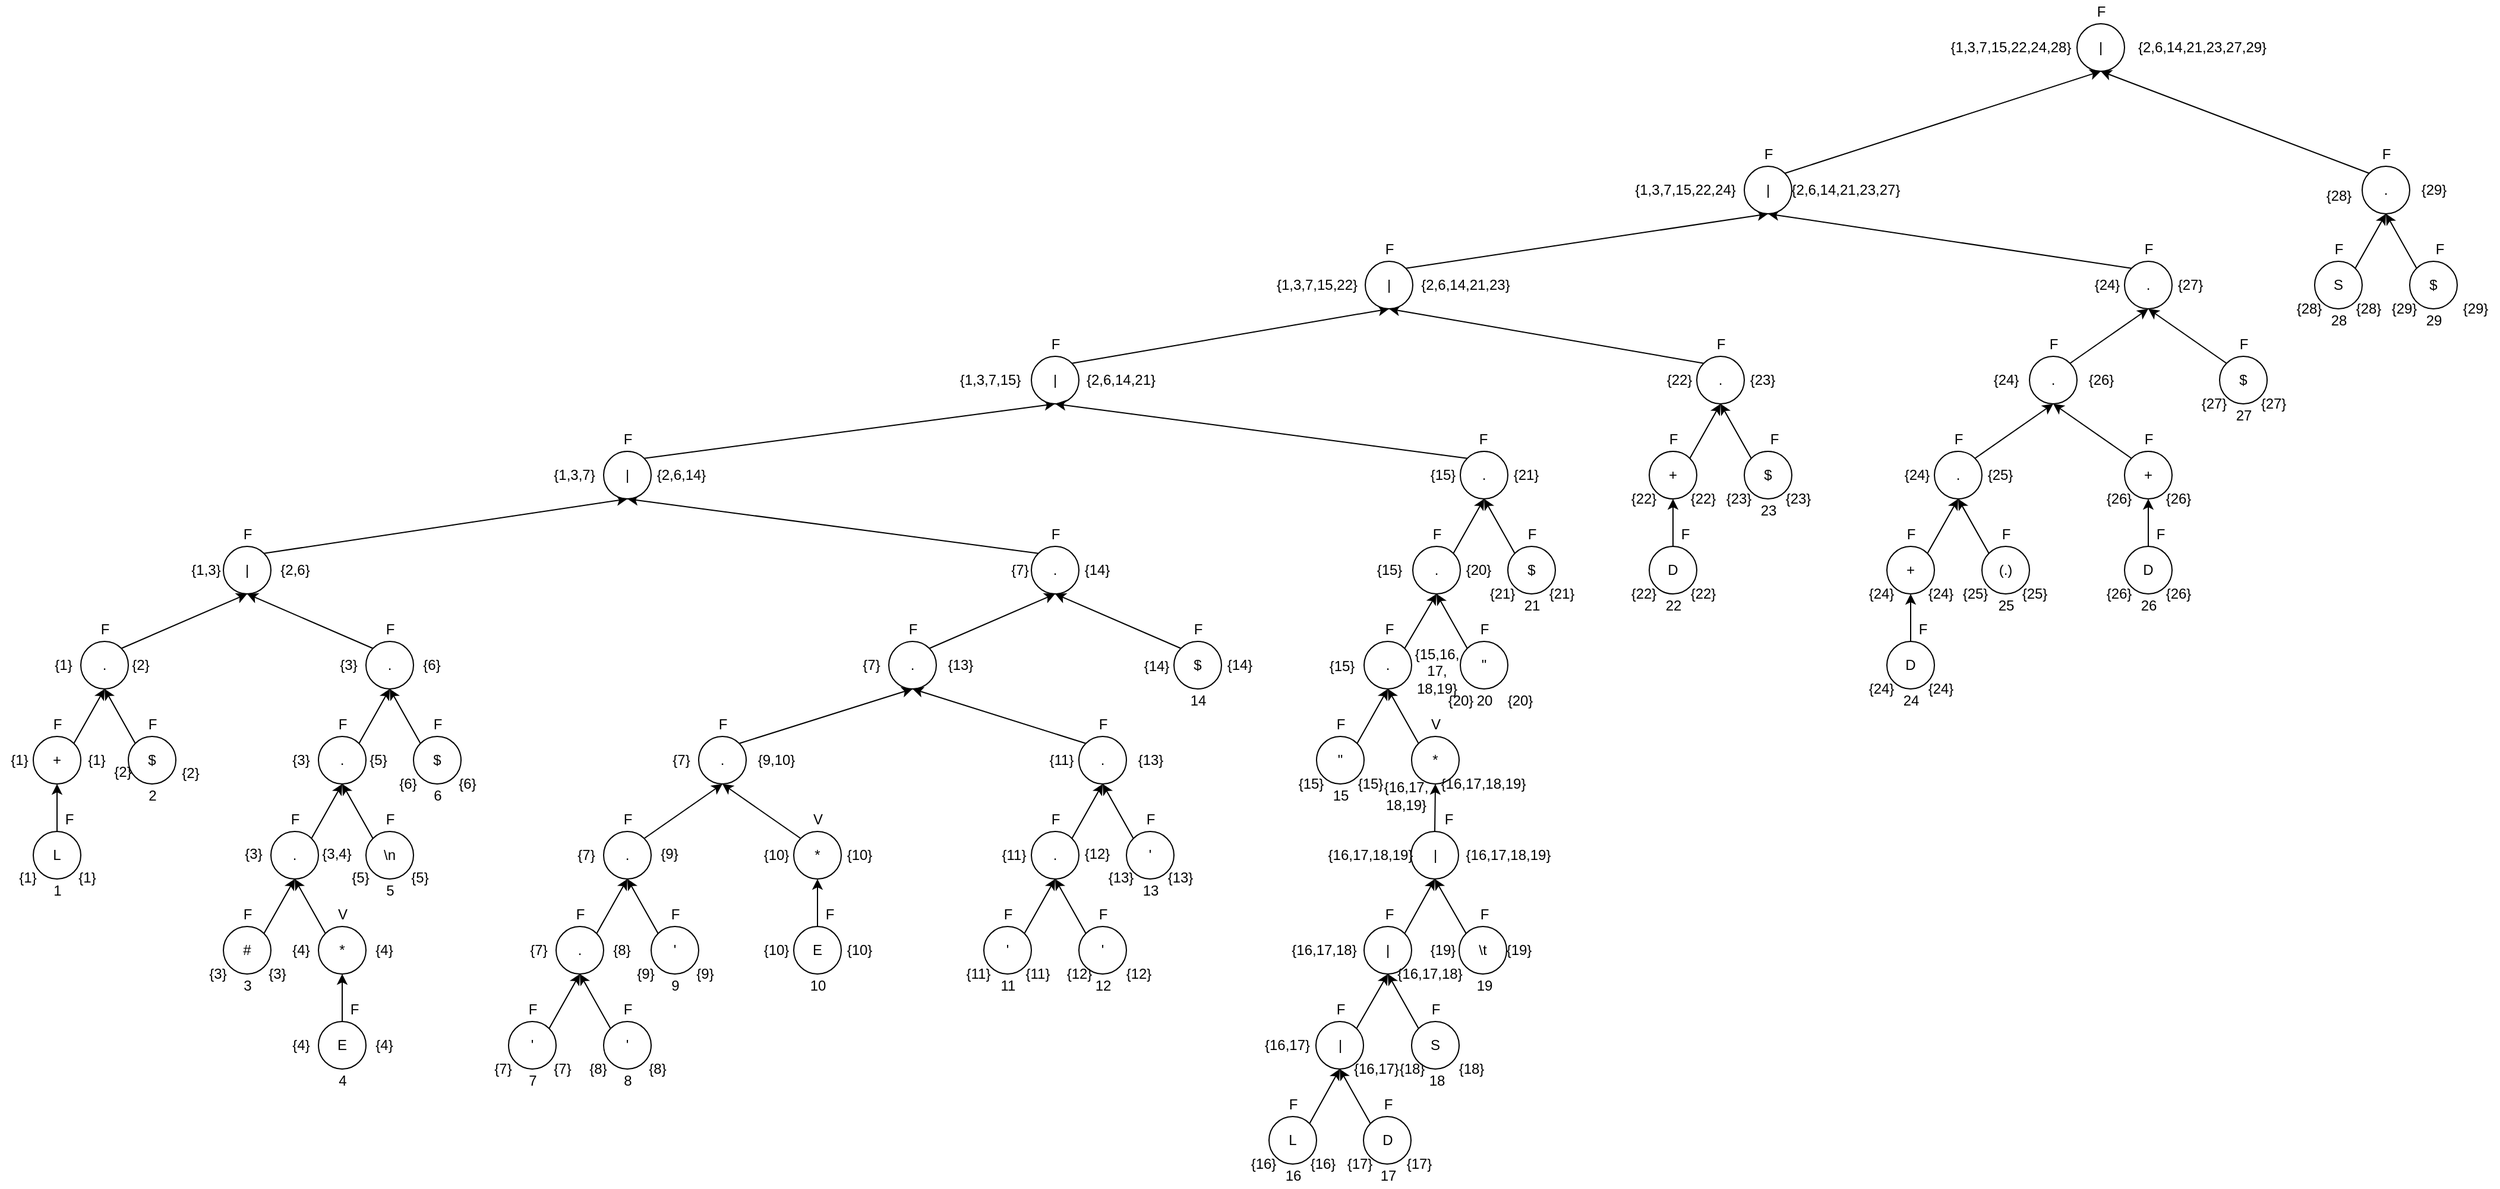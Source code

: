 <mxfile version="15.4.3" type="device"><diagram id="JSUHjqBYWJ0rNYNjpu9m" name="Page-1"><mxGraphModel dx="1067" dy="424" grid="1" gridSize="10" guides="1" tooltips="1" connect="1" arrows="1" fold="1" page="1" pageScale="1" pageWidth="827" pageHeight="1169" math="0" shadow="0"><root><mxCell id="0"/><mxCell id="1" parent="0"/><mxCell id="thhCv_8nj68X1eStpT9O-5" style="edgeStyle=orthogonalEdgeStyle;rounded=0;orthogonalLoop=1;jettySize=auto;html=1;exitX=0.5;exitY=0;exitDx=0;exitDy=0;entryX=0.5;entryY=1;entryDx=0;entryDy=0;" parent="1" source="thhCv_8nj68X1eStpT9O-1" target="thhCv_8nj68X1eStpT9O-2" edge="1"><mxGeometry relative="1" as="geometry"/></mxCell><mxCell id="thhCv_8nj68X1eStpT9O-1" value="L" style="ellipse;whiteSpace=wrap;html=1;aspect=fixed;" parent="1" vertex="1"><mxGeometry x="40" y="1120" width="40" height="40" as="geometry"/></mxCell><mxCell id="thhCv_8nj68X1eStpT9O-6" style="rounded=0;orthogonalLoop=1;jettySize=auto;html=1;exitX=1;exitY=0;exitDx=0;exitDy=0;entryX=0.5;entryY=1;entryDx=0;entryDy=0;" parent="1" source="thhCv_8nj68X1eStpT9O-2" target="thhCv_8nj68X1eStpT9O-3" edge="1"><mxGeometry relative="1" as="geometry"/></mxCell><mxCell id="thhCv_8nj68X1eStpT9O-2" value="+" style="ellipse;whiteSpace=wrap;html=1;aspect=fixed;" parent="1" vertex="1"><mxGeometry x="40" y="1040" width="40" height="40" as="geometry"/></mxCell><mxCell id="thhCv_8nj68X1eStpT9O-35" style="edgeStyle=none;rounded=0;orthogonalLoop=1;jettySize=auto;html=1;exitX=1;exitY=0;exitDx=0;exitDy=0;entryX=0.5;entryY=1;entryDx=0;entryDy=0;" parent="1" source="thhCv_8nj68X1eStpT9O-3" target="thhCv_8nj68X1eStpT9O-34" edge="1"><mxGeometry relative="1" as="geometry"/></mxCell><mxCell id="thhCv_8nj68X1eStpT9O-3" value="." style="ellipse;whiteSpace=wrap;html=1;aspect=fixed;" parent="1" vertex="1"><mxGeometry x="80" y="960" width="40" height="40" as="geometry"/></mxCell><mxCell id="thhCv_8nj68X1eStpT9O-7" style="edgeStyle=none;rounded=0;orthogonalLoop=1;jettySize=auto;html=1;exitX=0;exitY=0;exitDx=0;exitDy=0;entryX=0.5;entryY=1;entryDx=0;entryDy=0;" parent="1" source="thhCv_8nj68X1eStpT9O-4" target="thhCv_8nj68X1eStpT9O-3" edge="1"><mxGeometry relative="1" as="geometry"/></mxCell><mxCell id="thhCv_8nj68X1eStpT9O-4" value="$" style="ellipse;whiteSpace=wrap;html=1;aspect=fixed;" parent="1" vertex="1"><mxGeometry x="120" y="1040" width="40" height="40" as="geometry"/></mxCell><mxCell id="thhCv_8nj68X1eStpT9O-12" style="edgeStyle=none;rounded=0;orthogonalLoop=1;jettySize=auto;html=1;exitX=1;exitY=0;exitDx=0;exitDy=0;entryX=0.5;entryY=1;entryDx=0;entryDy=0;" parent="1" source="thhCv_8nj68X1eStpT9O-10" target="thhCv_8nj68X1eStpT9O-11" edge="1"><mxGeometry relative="1" as="geometry"/></mxCell><mxCell id="thhCv_8nj68X1eStpT9O-10" value="#" style="ellipse;whiteSpace=wrap;html=1;aspect=fixed;" parent="1" vertex="1"><mxGeometry x="200" y="1200" width="40" height="40" as="geometry"/></mxCell><mxCell id="thhCv_8nj68X1eStpT9O-30" style="edgeStyle=none;rounded=0;orthogonalLoop=1;jettySize=auto;html=1;exitX=1;exitY=0;exitDx=0;exitDy=0;entryX=0.5;entryY=1;entryDx=0;entryDy=0;" parent="1" source="thhCv_8nj68X1eStpT9O-11" target="thhCv_8nj68X1eStpT9O-26" edge="1"><mxGeometry relative="1" as="geometry"/></mxCell><mxCell id="thhCv_8nj68X1eStpT9O-11" value="." style="ellipse;whiteSpace=wrap;html=1;aspect=fixed;" parent="1" vertex="1"><mxGeometry x="240" y="1120" width="40" height="40" as="geometry"/></mxCell><mxCell id="thhCv_8nj68X1eStpT9O-14" style="edgeStyle=none;rounded=0;orthogonalLoop=1;jettySize=auto;html=1;exitX=0;exitY=0;exitDx=0;exitDy=0;entryX=0.5;entryY=1;entryDx=0;entryDy=0;" parent="1" source="thhCv_8nj68X1eStpT9O-13" target="thhCv_8nj68X1eStpT9O-11" edge="1"><mxGeometry relative="1" as="geometry"/></mxCell><mxCell id="thhCv_8nj68X1eStpT9O-13" value="*" style="ellipse;whiteSpace=wrap;html=1;aspect=fixed;" parent="1" vertex="1"><mxGeometry x="280" y="1200" width="40" height="40" as="geometry"/></mxCell><mxCell id="thhCv_8nj68X1eStpT9O-25" style="edgeStyle=none;rounded=0;orthogonalLoop=1;jettySize=auto;html=1;exitX=0.5;exitY=0;exitDx=0;exitDy=0;entryX=0.5;entryY=1;entryDx=0;entryDy=0;" parent="1" source="thhCv_8nj68X1eStpT9O-18" target="thhCv_8nj68X1eStpT9O-13" edge="1"><mxGeometry relative="1" as="geometry"/></mxCell><mxCell id="thhCv_8nj68X1eStpT9O-18" value="E" style="ellipse;whiteSpace=wrap;html=1;aspect=fixed;" parent="1" vertex="1"><mxGeometry x="280" y="1280" width="40" height="40" as="geometry"/></mxCell><mxCell id="thhCv_8nj68X1eStpT9O-32" style="edgeStyle=none;rounded=0;orthogonalLoop=1;jettySize=auto;html=1;exitX=1;exitY=0;exitDx=0;exitDy=0;entryX=0.5;entryY=1;entryDx=0;entryDy=0;" parent="1" source="thhCv_8nj68X1eStpT9O-26" target="thhCv_8nj68X1eStpT9O-28" edge="1"><mxGeometry relative="1" as="geometry"/></mxCell><mxCell id="thhCv_8nj68X1eStpT9O-26" value="." style="ellipse;whiteSpace=wrap;html=1;aspect=fixed;" parent="1" vertex="1"><mxGeometry x="280" y="1040" width="40" height="40" as="geometry"/></mxCell><mxCell id="thhCv_8nj68X1eStpT9O-31" style="edgeStyle=none;rounded=0;orthogonalLoop=1;jettySize=auto;html=1;exitX=0;exitY=0;exitDx=0;exitDy=0;entryX=0.5;entryY=1;entryDx=0;entryDy=0;" parent="1" source="thhCv_8nj68X1eStpT9O-27" target="thhCv_8nj68X1eStpT9O-26" edge="1"><mxGeometry relative="1" as="geometry"/></mxCell><mxCell id="thhCv_8nj68X1eStpT9O-27" value="\n" style="ellipse;whiteSpace=wrap;html=1;aspect=fixed;" parent="1" vertex="1"><mxGeometry x="320" y="1120" width="40" height="40" as="geometry"/></mxCell><mxCell id="thhCv_8nj68X1eStpT9O-36" style="edgeStyle=none;rounded=0;orthogonalLoop=1;jettySize=auto;html=1;exitX=0;exitY=0;exitDx=0;exitDy=0;entryX=0.5;entryY=1;entryDx=0;entryDy=0;" parent="1" source="thhCv_8nj68X1eStpT9O-28" target="thhCv_8nj68X1eStpT9O-34" edge="1"><mxGeometry relative="1" as="geometry"/></mxCell><mxCell id="thhCv_8nj68X1eStpT9O-28" value="." style="ellipse;whiteSpace=wrap;html=1;aspect=fixed;" parent="1" vertex="1"><mxGeometry x="320" y="960" width="40" height="40" as="geometry"/></mxCell><mxCell id="thhCv_8nj68X1eStpT9O-33" style="edgeStyle=none;rounded=0;orthogonalLoop=1;jettySize=auto;html=1;exitX=0;exitY=0;exitDx=0;exitDy=0;entryX=0.5;entryY=1;entryDx=0;entryDy=0;" parent="1" source="thhCv_8nj68X1eStpT9O-29" target="thhCv_8nj68X1eStpT9O-28" edge="1"><mxGeometry relative="1" as="geometry"/></mxCell><mxCell id="thhCv_8nj68X1eStpT9O-29" value="$" style="ellipse;whiteSpace=wrap;html=1;aspect=fixed;" parent="1" vertex="1"><mxGeometry x="360" y="1040" width="40" height="40" as="geometry"/></mxCell><mxCell id="thhCv_8nj68X1eStpT9O-83" style="edgeStyle=none;rounded=0;orthogonalLoop=1;jettySize=auto;html=1;exitX=1;exitY=0;exitDx=0;exitDy=0;entryX=0.5;entryY=1;entryDx=0;entryDy=0;" parent="1" source="thhCv_8nj68X1eStpT9O-34" target="thhCv_8nj68X1eStpT9O-82" edge="1"><mxGeometry relative="1" as="geometry"/></mxCell><mxCell id="thhCv_8nj68X1eStpT9O-34" value="|" style="ellipse;whiteSpace=wrap;html=1;aspect=fixed;" parent="1" vertex="1"><mxGeometry x="200" y="880" width="40" height="40" as="geometry"/></mxCell><mxCell id="thhCv_8nj68X1eStpT9O-42" style="edgeStyle=none;rounded=0;orthogonalLoop=1;jettySize=auto;html=1;exitX=1;exitY=0;exitDx=0;exitDy=0;entryX=0.5;entryY=1;entryDx=0;entryDy=0;" parent="1" source="thhCv_8nj68X1eStpT9O-37" target="thhCv_8nj68X1eStpT9O-38" edge="1"><mxGeometry relative="1" as="geometry"/></mxCell><mxCell id="thhCv_8nj68X1eStpT9O-37" value="'" style="ellipse;whiteSpace=wrap;html=1;aspect=fixed;" parent="1" vertex="1"><mxGeometry x="440" y="1280" width="40" height="40" as="geometry"/></mxCell><mxCell id="thhCv_8nj68X1eStpT9O-44" style="edgeStyle=none;rounded=0;orthogonalLoop=1;jettySize=auto;html=1;exitX=1;exitY=0;exitDx=0;exitDy=0;entryX=0.5;entryY=1;entryDx=0;entryDy=0;" parent="1" source="thhCv_8nj68X1eStpT9O-38" target="thhCv_8nj68X1eStpT9O-41" edge="1"><mxGeometry relative="1" as="geometry"/></mxCell><mxCell id="thhCv_8nj68X1eStpT9O-38" value="." style="ellipse;whiteSpace=wrap;html=1;aspect=fixed;" parent="1" vertex="1"><mxGeometry x="480" y="1200" width="40" height="40" as="geometry"/></mxCell><mxCell id="thhCv_8nj68X1eStpT9O-43" style="edgeStyle=none;rounded=0;orthogonalLoop=1;jettySize=auto;html=1;exitX=0;exitY=0;exitDx=0;exitDy=0;entryX=0.5;entryY=1;entryDx=0;entryDy=0;" parent="1" source="thhCv_8nj68X1eStpT9O-39" target="thhCv_8nj68X1eStpT9O-38" edge="1"><mxGeometry relative="1" as="geometry"/></mxCell><mxCell id="thhCv_8nj68X1eStpT9O-39" value="'" style="ellipse;whiteSpace=wrap;html=1;aspect=fixed;" parent="1" vertex="1"><mxGeometry x="520" y="1280" width="40" height="40" as="geometry"/></mxCell><mxCell id="thhCv_8nj68X1eStpT9O-46" style="edgeStyle=none;rounded=0;orthogonalLoop=1;jettySize=auto;html=1;exitX=0;exitY=0;exitDx=0;exitDy=0;entryX=0.5;entryY=1;entryDx=0;entryDy=0;" parent="1" source="thhCv_8nj68X1eStpT9O-40" target="thhCv_8nj68X1eStpT9O-41" edge="1"><mxGeometry relative="1" as="geometry"/></mxCell><mxCell id="thhCv_8nj68X1eStpT9O-40" value="'" style="ellipse;whiteSpace=wrap;html=1;aspect=fixed;" parent="1" vertex="1"><mxGeometry x="560" y="1200" width="40" height="40" as="geometry"/></mxCell><mxCell id="thhCv_8nj68X1eStpT9O-61" style="edgeStyle=none;rounded=0;orthogonalLoop=1;jettySize=auto;html=1;exitX=1;exitY=0;exitDx=0;exitDy=0;entryX=0.5;entryY=1;entryDx=0;entryDy=0;" parent="1" source="thhCv_8nj68X1eStpT9O-41" target="thhCv_8nj68X1eStpT9O-60" edge="1"><mxGeometry relative="1" as="geometry"/></mxCell><mxCell id="thhCv_8nj68X1eStpT9O-41" value="." style="ellipse;whiteSpace=wrap;html=1;aspect=fixed;" parent="1" vertex="1"><mxGeometry x="520" y="1120" width="40" height="40" as="geometry"/></mxCell><mxCell id="thhCv_8nj68X1eStpT9O-64" style="edgeStyle=none;rounded=0;orthogonalLoop=1;jettySize=auto;html=1;exitX=0.5;exitY=0;exitDx=0;exitDy=0;entryX=0.5;entryY=1;entryDx=0;entryDy=0;" parent="1" source="thhCv_8nj68X1eStpT9O-57" target="thhCv_8nj68X1eStpT9O-63" edge="1"><mxGeometry relative="1" as="geometry"/></mxCell><mxCell id="thhCv_8nj68X1eStpT9O-57" value="E" style="ellipse;whiteSpace=wrap;html=1;aspect=fixed;" parent="1" vertex="1"><mxGeometry x="680" y="1200" width="40" height="40" as="geometry"/></mxCell><mxCell id="thhCv_8nj68X1eStpT9O-76" style="edgeStyle=none;rounded=0;orthogonalLoop=1;jettySize=auto;html=1;exitX=1;exitY=0;exitDx=0;exitDy=0;entryX=0.5;entryY=1;entryDx=0;entryDy=0;" parent="1" source="thhCv_8nj68X1eStpT9O-60" target="thhCv_8nj68X1eStpT9O-75" edge="1"><mxGeometry relative="1" as="geometry"/></mxCell><mxCell id="thhCv_8nj68X1eStpT9O-60" value="." style="ellipse;whiteSpace=wrap;html=1;aspect=fixed;" parent="1" vertex="1"><mxGeometry x="600" y="1040" width="40" height="40" as="geometry"/></mxCell><mxCell id="thhCv_8nj68X1eStpT9O-65" style="edgeStyle=none;rounded=0;orthogonalLoop=1;jettySize=auto;html=1;exitX=0;exitY=0;exitDx=0;exitDy=0;entryX=0.5;entryY=1;entryDx=0;entryDy=0;" parent="1" source="thhCv_8nj68X1eStpT9O-63" target="thhCv_8nj68X1eStpT9O-60" edge="1"><mxGeometry relative="1" as="geometry"/></mxCell><mxCell id="thhCv_8nj68X1eStpT9O-63" value="*" style="ellipse;whiteSpace=wrap;html=1;aspect=fixed;" parent="1" vertex="1"><mxGeometry x="680" y="1120" width="40" height="40" as="geometry"/></mxCell><mxCell id="thhCv_8nj68X1eStpT9O-66" style="edgeStyle=none;rounded=0;orthogonalLoop=1;jettySize=auto;html=1;exitX=1;exitY=0;exitDx=0;exitDy=0;entryX=0.5;entryY=1;entryDx=0;entryDy=0;" parent="1" source="thhCv_8nj68X1eStpT9O-67" target="thhCv_8nj68X1eStpT9O-69" edge="1"><mxGeometry relative="1" as="geometry"/></mxCell><mxCell id="thhCv_8nj68X1eStpT9O-67" value="'" style="ellipse;whiteSpace=wrap;html=1;aspect=fixed;" parent="1" vertex="1"><mxGeometry x="840" y="1200" width="40" height="40" as="geometry"/></mxCell><mxCell id="thhCv_8nj68X1eStpT9O-68" style="edgeStyle=none;rounded=0;orthogonalLoop=1;jettySize=auto;html=1;exitX=1;exitY=0;exitDx=0;exitDy=0;entryX=0.5;entryY=1;entryDx=0;entryDy=0;" parent="1" source="thhCv_8nj68X1eStpT9O-69" target="thhCv_8nj68X1eStpT9O-74" edge="1"><mxGeometry relative="1" as="geometry"/></mxCell><mxCell id="thhCv_8nj68X1eStpT9O-69" value="." style="ellipse;whiteSpace=wrap;html=1;aspect=fixed;" parent="1" vertex="1"><mxGeometry x="880" y="1120" width="40" height="40" as="geometry"/></mxCell><mxCell id="thhCv_8nj68X1eStpT9O-70" style="edgeStyle=none;rounded=0;orthogonalLoop=1;jettySize=auto;html=1;exitX=0;exitY=0;exitDx=0;exitDy=0;entryX=0.5;entryY=1;entryDx=0;entryDy=0;" parent="1" source="thhCv_8nj68X1eStpT9O-71" target="thhCv_8nj68X1eStpT9O-69" edge="1"><mxGeometry relative="1" as="geometry"/></mxCell><mxCell id="thhCv_8nj68X1eStpT9O-71" value="'" style="ellipse;whiteSpace=wrap;html=1;aspect=fixed;" parent="1" vertex="1"><mxGeometry x="920" y="1200" width="40" height="40" as="geometry"/></mxCell><mxCell id="thhCv_8nj68X1eStpT9O-72" style="edgeStyle=none;rounded=0;orthogonalLoop=1;jettySize=auto;html=1;exitX=0;exitY=0;exitDx=0;exitDy=0;entryX=0.5;entryY=1;entryDx=0;entryDy=0;" parent="1" source="thhCv_8nj68X1eStpT9O-73" target="thhCv_8nj68X1eStpT9O-74" edge="1"><mxGeometry relative="1" as="geometry"/></mxCell><mxCell id="thhCv_8nj68X1eStpT9O-73" value="'" style="ellipse;whiteSpace=wrap;html=1;aspect=fixed;" parent="1" vertex="1"><mxGeometry x="960" y="1120" width="40" height="40" as="geometry"/></mxCell><mxCell id="thhCv_8nj68X1eStpT9O-77" style="edgeStyle=none;rounded=0;orthogonalLoop=1;jettySize=auto;html=1;exitX=0;exitY=0;exitDx=0;exitDy=0;entryX=0.5;entryY=1;entryDx=0;entryDy=0;" parent="1" source="thhCv_8nj68X1eStpT9O-74" target="thhCv_8nj68X1eStpT9O-75" edge="1"><mxGeometry relative="1" as="geometry"/></mxCell><mxCell id="thhCv_8nj68X1eStpT9O-74" value="." style="ellipse;whiteSpace=wrap;html=1;aspect=fixed;" parent="1" vertex="1"><mxGeometry x="920" y="1040" width="40" height="40" as="geometry"/></mxCell><mxCell id="thhCv_8nj68X1eStpT9O-81" style="edgeStyle=none;rounded=0;orthogonalLoop=1;jettySize=auto;html=1;exitX=1;exitY=0;exitDx=0;exitDy=0;entryX=0.5;entryY=1;entryDx=0;entryDy=0;" parent="1" source="thhCv_8nj68X1eStpT9O-75" target="thhCv_8nj68X1eStpT9O-79" edge="1"><mxGeometry relative="1" as="geometry"/></mxCell><mxCell id="thhCv_8nj68X1eStpT9O-75" value="." style="ellipse;whiteSpace=wrap;html=1;aspect=fixed;" parent="1" vertex="1"><mxGeometry x="760" y="960" width="40" height="40" as="geometry"/></mxCell><mxCell id="thhCv_8nj68X1eStpT9O-80" style="edgeStyle=none;rounded=0;orthogonalLoop=1;jettySize=auto;html=1;exitX=0;exitY=0;exitDx=0;exitDy=0;entryX=0.5;entryY=1;entryDx=0;entryDy=0;" parent="1" source="thhCv_8nj68X1eStpT9O-78" target="thhCv_8nj68X1eStpT9O-79" edge="1"><mxGeometry relative="1" as="geometry"/></mxCell><mxCell id="thhCv_8nj68X1eStpT9O-78" value="$" style="ellipse;whiteSpace=wrap;html=1;aspect=fixed;" parent="1" vertex="1"><mxGeometry x="1000" y="960" width="40" height="40" as="geometry"/></mxCell><mxCell id="thhCv_8nj68X1eStpT9O-84" style="edgeStyle=none;rounded=0;orthogonalLoop=1;jettySize=auto;html=1;exitX=0;exitY=0;exitDx=0;exitDy=0;entryX=0.5;entryY=1;entryDx=0;entryDy=0;" parent="1" source="thhCv_8nj68X1eStpT9O-79" target="thhCv_8nj68X1eStpT9O-82" edge="1"><mxGeometry relative="1" as="geometry"/></mxCell><mxCell id="thhCv_8nj68X1eStpT9O-79" value="." style="ellipse;whiteSpace=wrap;html=1;aspect=fixed;" parent="1" vertex="1"><mxGeometry x="880" y="880" width="40" height="40" as="geometry"/></mxCell><mxCell id="thhCv_8nj68X1eStpT9O-97" style="edgeStyle=none;rounded=0;orthogonalLoop=1;jettySize=auto;html=1;exitX=1;exitY=0;exitDx=0;exitDy=0;entryX=0.5;entryY=1;entryDx=0;entryDy=0;" parent="1" source="thhCv_8nj68X1eStpT9O-82" target="thhCv_8nj68X1eStpT9O-96" edge="1"><mxGeometry relative="1" as="geometry"/></mxCell><mxCell id="thhCv_8nj68X1eStpT9O-82" value="|" style="ellipse;whiteSpace=wrap;html=1;aspect=fixed;" parent="1" vertex="1"><mxGeometry x="520" y="800" width="40" height="40" as="geometry"/></mxCell><mxCell id="thhCv_8nj68X1eStpT9O-94" style="edgeStyle=none;rounded=0;orthogonalLoop=1;jettySize=auto;html=1;exitX=1;exitY=0;exitDx=0;exitDy=0;entryX=0.5;entryY=1;entryDx=0;entryDy=0;" parent="1" source="thhCv_8nj68X1eStpT9O-85" target="thhCv_8nj68X1eStpT9O-86" edge="1"><mxGeometry relative="1" as="geometry"/></mxCell><mxCell id="thhCv_8nj68X1eStpT9O-85" value="&quot;" style="ellipse;whiteSpace=wrap;html=1;aspect=fixed;" parent="1" vertex="1"><mxGeometry x="1120" y="1040" width="40" height="40" as="geometry"/></mxCell><mxCell id="thhCv_8nj68X1eStpT9O-102" style="edgeStyle=none;rounded=0;orthogonalLoop=1;jettySize=auto;html=1;exitX=1;exitY=0;exitDx=0;exitDy=0;entryX=0.5;entryY=1;entryDx=0;entryDy=0;" parent="1" source="thhCv_8nj68X1eStpT9O-86" target="thhCv_8nj68X1eStpT9O-99" edge="1"><mxGeometry relative="1" as="geometry"/></mxCell><mxCell id="thhCv_8nj68X1eStpT9O-86" value="." style="ellipse;whiteSpace=wrap;html=1;aspect=fixed;" parent="1" vertex="1"><mxGeometry x="1160" y="960" width="40" height="40" as="geometry"/></mxCell><mxCell id="thhCv_8nj68X1eStpT9O-95" style="edgeStyle=none;rounded=0;orthogonalLoop=1;jettySize=auto;html=1;exitX=0;exitY=0;exitDx=0;exitDy=0;entryX=0.5;entryY=1;entryDx=0;entryDy=0;" parent="1" source="thhCv_8nj68X1eStpT9O-90" target="thhCv_8nj68X1eStpT9O-86" edge="1"><mxGeometry relative="1" as="geometry"/></mxCell><mxCell id="thhCv_8nj68X1eStpT9O-90" value="*" style="ellipse;whiteSpace=wrap;html=1;aspect=fixed;" parent="1" vertex="1"><mxGeometry x="1200" y="1040" width="40" height="40" as="geometry"/></mxCell><mxCell id="thhCv_8nj68X1eStpT9O-118" style="edgeStyle=none;rounded=0;orthogonalLoop=1;jettySize=auto;html=1;exitX=1;exitY=0;exitDx=0;exitDy=0;entryX=0.5;entryY=1;entryDx=0;entryDy=0;" parent="1" source="thhCv_8nj68X1eStpT9O-96" target="thhCv_8nj68X1eStpT9O-116" edge="1"><mxGeometry relative="1" as="geometry"/></mxCell><mxCell id="thhCv_8nj68X1eStpT9O-96" value="|" style="ellipse;whiteSpace=wrap;html=1;aspect=fixed;" parent="1" vertex="1"><mxGeometry x="880" y="720" width="40" height="40" as="geometry"/></mxCell><mxCell id="thhCv_8nj68X1eStpT9O-105" style="edgeStyle=none;rounded=0;orthogonalLoop=1;jettySize=auto;html=1;exitX=1;exitY=0;exitDx=0;exitDy=0;entryX=0.5;entryY=1;entryDx=0;entryDy=0;" parent="1" source="thhCv_8nj68X1eStpT9O-99" target="thhCv_8nj68X1eStpT9O-104" edge="1"><mxGeometry relative="1" as="geometry"/></mxCell><mxCell id="thhCv_8nj68X1eStpT9O-99" value="." style="ellipse;whiteSpace=wrap;html=1;aspect=fixed;" parent="1" vertex="1"><mxGeometry x="1201" y="880" width="40" height="40" as="geometry"/></mxCell><mxCell id="thhCv_8nj68X1eStpT9O-101" style="edgeStyle=none;rounded=0;orthogonalLoop=1;jettySize=auto;html=1;exitX=0;exitY=0;exitDx=0;exitDy=0;entryX=0.5;entryY=1;entryDx=0;entryDy=0;" parent="1" source="thhCv_8nj68X1eStpT9O-100" target="thhCv_8nj68X1eStpT9O-99" edge="1"><mxGeometry relative="1" as="geometry"/></mxCell><mxCell id="thhCv_8nj68X1eStpT9O-100" value="&quot;" style="ellipse;whiteSpace=wrap;html=1;aspect=fixed;" parent="1" vertex="1"><mxGeometry x="1241" y="960" width="40" height="40" as="geometry"/></mxCell><mxCell id="thhCv_8nj68X1eStpT9O-106" style="edgeStyle=none;rounded=0;orthogonalLoop=1;jettySize=auto;html=1;exitX=0;exitY=0;exitDx=0;exitDy=0;entryX=0.5;entryY=1;entryDx=0;entryDy=0;" parent="1" source="thhCv_8nj68X1eStpT9O-103" target="thhCv_8nj68X1eStpT9O-104" edge="1"><mxGeometry relative="1" as="geometry"/></mxCell><mxCell id="thhCv_8nj68X1eStpT9O-103" value="$" style="ellipse;whiteSpace=wrap;html=1;aspect=fixed;" parent="1" vertex="1"><mxGeometry x="1281" y="880" width="40" height="40" as="geometry"/></mxCell><mxCell id="thhCv_8nj68X1eStpT9O-108" style="edgeStyle=none;rounded=0;orthogonalLoop=1;jettySize=auto;html=1;exitX=0;exitY=0;exitDx=0;exitDy=0;entryX=0.5;entryY=1;entryDx=0;entryDy=0;" parent="1" source="thhCv_8nj68X1eStpT9O-104" target="thhCv_8nj68X1eStpT9O-96" edge="1"><mxGeometry relative="1" as="geometry"/></mxCell><mxCell id="thhCv_8nj68X1eStpT9O-104" value="." style="ellipse;whiteSpace=wrap;html=1;aspect=fixed;" parent="1" vertex="1"><mxGeometry x="1241" y="800" width="40" height="40" as="geometry"/></mxCell><mxCell id="thhCv_8nj68X1eStpT9O-111" style="edgeStyle=none;rounded=0;orthogonalLoop=1;jettySize=auto;html=1;exitX=0.5;exitY=0;exitDx=0;exitDy=0;entryX=0.5;entryY=1;entryDx=0;entryDy=0;" parent="1" source="thhCv_8nj68X1eStpT9O-109" target="thhCv_8nj68X1eStpT9O-110" edge="1"><mxGeometry relative="1" as="geometry"/></mxCell><mxCell id="thhCv_8nj68X1eStpT9O-109" value="D" style="ellipse;whiteSpace=wrap;html=1;aspect=fixed;" parent="1" vertex="1"><mxGeometry x="1400" y="880" width="40" height="40" as="geometry"/></mxCell><mxCell id="thhCv_8nj68X1eStpT9O-114" style="edgeStyle=none;rounded=0;orthogonalLoop=1;jettySize=auto;html=1;exitX=1;exitY=0;exitDx=0;exitDy=0;entryX=0.5;entryY=1;entryDx=0;entryDy=0;" parent="1" source="thhCv_8nj68X1eStpT9O-110" target="thhCv_8nj68X1eStpT9O-113" edge="1"><mxGeometry relative="1" as="geometry"/></mxCell><mxCell id="thhCv_8nj68X1eStpT9O-110" value="+" style="ellipse;whiteSpace=wrap;html=1;aspect=fixed;" parent="1" vertex="1"><mxGeometry x="1400" y="800" width="40" height="40" as="geometry"/></mxCell><mxCell id="thhCv_8nj68X1eStpT9O-115" style="edgeStyle=none;rounded=0;orthogonalLoop=1;jettySize=auto;html=1;exitX=0;exitY=0;exitDx=0;exitDy=0;entryX=0.5;entryY=1;entryDx=0;entryDy=0;" parent="1" source="thhCv_8nj68X1eStpT9O-112" target="thhCv_8nj68X1eStpT9O-113" edge="1"><mxGeometry relative="1" as="geometry"/></mxCell><mxCell id="thhCv_8nj68X1eStpT9O-112" value="$" style="ellipse;whiteSpace=wrap;html=1;aspect=fixed;" parent="1" vertex="1"><mxGeometry x="1480" y="800" width="40" height="40" as="geometry"/></mxCell><mxCell id="thhCv_8nj68X1eStpT9O-117" style="edgeStyle=none;rounded=0;orthogonalLoop=1;jettySize=auto;html=1;exitX=0;exitY=0;exitDx=0;exitDy=0;entryX=0.5;entryY=1;entryDx=0;entryDy=0;" parent="1" source="thhCv_8nj68X1eStpT9O-113" target="thhCv_8nj68X1eStpT9O-116" edge="1"><mxGeometry relative="1" as="geometry"/></mxCell><mxCell id="thhCv_8nj68X1eStpT9O-113" value="." style="ellipse;whiteSpace=wrap;html=1;aspect=fixed;" parent="1" vertex="1"><mxGeometry x="1440" y="720" width="40" height="40" as="geometry"/></mxCell><mxCell id="thhCv_8nj68X1eStpT9O-137" style="edgeStyle=none;rounded=0;orthogonalLoop=1;jettySize=auto;html=1;exitX=1;exitY=0;exitDx=0;exitDy=0;entryX=0.5;entryY=1;entryDx=0;entryDy=0;" parent="1" source="thhCv_8nj68X1eStpT9O-116" target="thhCv_8nj68X1eStpT9O-136" edge="1"><mxGeometry relative="1" as="geometry"/></mxCell><mxCell id="thhCv_8nj68X1eStpT9O-116" value="|" style="ellipse;whiteSpace=wrap;html=1;aspect=fixed;" parent="1" vertex="1"><mxGeometry x="1161" y="640" width="40" height="40" as="geometry"/></mxCell><mxCell id="thhCv_8nj68X1eStpT9O-119" style="edgeStyle=none;rounded=0;orthogonalLoop=1;jettySize=auto;html=1;exitX=0.5;exitY=0;exitDx=0;exitDy=0;entryX=0.5;entryY=1;entryDx=0;entryDy=0;" parent="1" source="thhCv_8nj68X1eStpT9O-120" target="thhCv_8nj68X1eStpT9O-122" edge="1"><mxGeometry relative="1" as="geometry"/></mxCell><mxCell id="thhCv_8nj68X1eStpT9O-120" value="D" style="ellipse;whiteSpace=wrap;html=1;aspect=fixed;" parent="1" vertex="1"><mxGeometry x="1600" y="960" width="40" height="40" as="geometry"/></mxCell><mxCell id="thhCv_8nj68X1eStpT9O-121" style="edgeStyle=none;rounded=0;orthogonalLoop=1;jettySize=auto;html=1;exitX=1;exitY=0;exitDx=0;exitDy=0;entryX=0.5;entryY=1;entryDx=0;entryDy=0;" parent="1" source="thhCv_8nj68X1eStpT9O-122" target="thhCv_8nj68X1eStpT9O-125" edge="1"><mxGeometry relative="1" as="geometry"/></mxCell><mxCell id="thhCv_8nj68X1eStpT9O-122" value="+" style="ellipse;whiteSpace=wrap;html=1;aspect=fixed;" parent="1" vertex="1"><mxGeometry x="1600" y="880" width="40" height="40" as="geometry"/></mxCell><mxCell id="thhCv_8nj68X1eStpT9O-123" style="edgeStyle=none;rounded=0;orthogonalLoop=1;jettySize=auto;html=1;exitX=0;exitY=0;exitDx=0;exitDy=0;entryX=0.5;entryY=1;entryDx=0;entryDy=0;" parent="1" source="thhCv_8nj68X1eStpT9O-124" target="thhCv_8nj68X1eStpT9O-125" edge="1"><mxGeometry relative="1" as="geometry"/></mxCell><mxCell id="thhCv_8nj68X1eStpT9O-124" value="(.)" style="ellipse;whiteSpace=wrap;html=1;aspect=fixed;" parent="1" vertex="1"><mxGeometry x="1680" y="880" width="40" height="40" as="geometry"/></mxCell><mxCell id="thhCv_8nj68X1eStpT9O-132" style="edgeStyle=none;rounded=0;orthogonalLoop=1;jettySize=auto;html=1;exitX=1;exitY=0;exitDx=0;exitDy=0;entryX=0.5;entryY=1;entryDx=0;entryDy=0;" parent="1" source="thhCv_8nj68X1eStpT9O-125" target="thhCv_8nj68X1eStpT9O-129" edge="1"><mxGeometry relative="1" as="geometry"/></mxCell><mxCell id="thhCv_8nj68X1eStpT9O-125" value="." style="ellipse;whiteSpace=wrap;html=1;aspect=fixed;" parent="1" vertex="1"><mxGeometry x="1640" y="800" width="40" height="40" as="geometry"/></mxCell><mxCell id="thhCv_8nj68X1eStpT9O-126" style="edgeStyle=none;rounded=0;orthogonalLoop=1;jettySize=auto;html=1;exitX=0.5;exitY=0;exitDx=0;exitDy=0;entryX=0.5;entryY=1;entryDx=0;entryDy=0;" parent="1" source="thhCv_8nj68X1eStpT9O-127" target="thhCv_8nj68X1eStpT9O-128" edge="1"><mxGeometry relative="1" as="geometry"/></mxCell><mxCell id="thhCv_8nj68X1eStpT9O-127" value="D" style="ellipse;whiteSpace=wrap;html=1;aspect=fixed;" parent="1" vertex="1"><mxGeometry x="1800" y="880" width="40" height="40" as="geometry"/></mxCell><mxCell id="thhCv_8nj68X1eStpT9O-133" style="edgeStyle=none;rounded=0;orthogonalLoop=1;jettySize=auto;html=1;exitX=0;exitY=0;exitDx=0;exitDy=0;entryX=0.5;entryY=1;entryDx=0;entryDy=0;" parent="1" source="thhCv_8nj68X1eStpT9O-128" target="thhCv_8nj68X1eStpT9O-129" edge="1"><mxGeometry relative="1" as="geometry"/></mxCell><mxCell id="thhCv_8nj68X1eStpT9O-128" value="+" style="ellipse;whiteSpace=wrap;html=1;aspect=fixed;" parent="1" vertex="1"><mxGeometry x="1800" y="800" width="40" height="40" as="geometry"/></mxCell><mxCell id="thhCv_8nj68X1eStpT9O-134" style="edgeStyle=none;rounded=0;orthogonalLoop=1;jettySize=auto;html=1;exitX=1;exitY=0;exitDx=0;exitDy=0;entryX=0.5;entryY=1;entryDx=0;entryDy=0;" parent="1" source="thhCv_8nj68X1eStpT9O-129" target="thhCv_8nj68X1eStpT9O-131" edge="1"><mxGeometry relative="1" as="geometry"/></mxCell><mxCell id="thhCv_8nj68X1eStpT9O-129" value="." style="ellipse;whiteSpace=wrap;html=1;aspect=fixed;" parent="1" vertex="1"><mxGeometry x="1720" y="720" width="40" height="40" as="geometry"/></mxCell><mxCell id="thhCv_8nj68X1eStpT9O-135" style="edgeStyle=none;rounded=0;orthogonalLoop=1;jettySize=auto;html=1;exitX=0;exitY=0;exitDx=0;exitDy=0;entryX=0.5;entryY=1;entryDx=0;entryDy=0;" parent="1" source="thhCv_8nj68X1eStpT9O-130" target="thhCv_8nj68X1eStpT9O-131" edge="1"><mxGeometry relative="1" as="geometry"/></mxCell><mxCell id="thhCv_8nj68X1eStpT9O-130" value="$" style="ellipse;whiteSpace=wrap;html=1;aspect=fixed;" parent="1" vertex="1"><mxGeometry x="1880" y="720" width="40" height="40" as="geometry"/></mxCell><mxCell id="thhCv_8nj68X1eStpT9O-138" style="edgeStyle=none;rounded=0;orthogonalLoop=1;jettySize=auto;html=1;exitX=0;exitY=0;exitDx=0;exitDy=0;entryX=0.5;entryY=1;entryDx=0;entryDy=0;" parent="1" source="thhCv_8nj68X1eStpT9O-131" target="thhCv_8nj68X1eStpT9O-136" edge="1"><mxGeometry relative="1" as="geometry"/></mxCell><mxCell id="thhCv_8nj68X1eStpT9O-131" value="." style="ellipse;whiteSpace=wrap;html=1;aspect=fixed;" parent="1" vertex="1"><mxGeometry x="1800" y="640" width="40" height="40" as="geometry"/></mxCell><mxCell id="thhCv_8nj68X1eStpT9O-147" style="edgeStyle=none;rounded=0;orthogonalLoop=1;jettySize=auto;html=1;exitX=1;exitY=0;exitDx=0;exitDy=0;entryX=0.5;entryY=1;entryDx=0;entryDy=0;" parent="1" source="thhCv_8nj68X1eStpT9O-136" target="thhCv_8nj68X1eStpT9O-146" edge="1"><mxGeometry relative="1" as="geometry"/></mxCell><mxCell id="thhCv_8nj68X1eStpT9O-136" value="|" style="ellipse;whiteSpace=wrap;html=1;aspect=fixed;" parent="1" vertex="1"><mxGeometry x="1480" y="560" width="40" height="40" as="geometry"/></mxCell><mxCell id="thhCv_8nj68X1eStpT9O-141" style="edgeStyle=none;rounded=0;orthogonalLoop=1;jettySize=auto;html=1;exitX=1;exitY=0;exitDx=0;exitDy=0;entryX=0.5;entryY=1;entryDx=0;entryDy=0;" parent="1" source="thhCv_8nj68X1eStpT9O-142" target="thhCv_8nj68X1eStpT9O-145" edge="1"><mxGeometry relative="1" as="geometry"/></mxCell><mxCell id="thhCv_8nj68X1eStpT9O-142" value="S" style="ellipse;whiteSpace=wrap;html=1;aspect=fixed;" parent="1" vertex="1"><mxGeometry x="1960" y="640" width="40" height="40" as="geometry"/></mxCell><mxCell id="thhCv_8nj68X1eStpT9O-143" style="edgeStyle=none;rounded=0;orthogonalLoop=1;jettySize=auto;html=1;exitX=0;exitY=0;exitDx=0;exitDy=0;entryX=0.5;entryY=1;entryDx=0;entryDy=0;" parent="1" source="thhCv_8nj68X1eStpT9O-144" target="thhCv_8nj68X1eStpT9O-145" edge="1"><mxGeometry relative="1" as="geometry"/></mxCell><mxCell id="thhCv_8nj68X1eStpT9O-144" value="$" style="ellipse;whiteSpace=wrap;html=1;aspect=fixed;" parent="1" vertex="1"><mxGeometry x="2040" y="640" width="40" height="40" as="geometry"/></mxCell><mxCell id="thhCv_8nj68X1eStpT9O-148" style="edgeStyle=none;rounded=0;orthogonalLoop=1;jettySize=auto;html=1;exitX=0;exitY=0;exitDx=0;exitDy=0;entryX=0.5;entryY=1;entryDx=0;entryDy=0;" parent="1" source="thhCv_8nj68X1eStpT9O-145" target="thhCv_8nj68X1eStpT9O-146" edge="1"><mxGeometry relative="1" as="geometry"/></mxCell><mxCell id="thhCv_8nj68X1eStpT9O-145" value="." style="ellipse;whiteSpace=wrap;html=1;aspect=fixed;" parent="1" vertex="1"><mxGeometry x="2000" y="560" width="40" height="40" as="geometry"/></mxCell><mxCell id="thhCv_8nj68X1eStpT9O-146" value="|" style="ellipse;whiteSpace=wrap;html=1;aspect=fixed;" parent="1" vertex="1"><mxGeometry x="1760" y="440" width="40" height="40" as="geometry"/></mxCell><mxCell id="thhCv_8nj68X1eStpT9O-149" style="edgeStyle=none;rounded=0;orthogonalLoop=1;jettySize=auto;html=1;exitX=1;exitY=0;exitDx=0;exitDy=0;entryX=0.5;entryY=1;entryDx=0;entryDy=0;" parent="1" source="thhCv_8nj68X1eStpT9O-150" target="thhCv_8nj68X1eStpT9O-153" edge="1"><mxGeometry relative="1" as="geometry"/></mxCell><mxCell id="thhCv_8nj68X1eStpT9O-150" value="L" style="ellipse;whiteSpace=wrap;html=1;aspect=fixed;" parent="1" vertex="1"><mxGeometry x="1080" y="1360" width="40" height="40" as="geometry"/></mxCell><mxCell id="thhCv_8nj68X1eStpT9O-151" style="edgeStyle=none;rounded=0;orthogonalLoop=1;jettySize=auto;html=1;exitX=0;exitY=0;exitDx=0;exitDy=0;entryX=0.5;entryY=1;entryDx=0;entryDy=0;" parent="1" source="thhCv_8nj68X1eStpT9O-152" target="thhCv_8nj68X1eStpT9O-153" edge="1"><mxGeometry relative="1" as="geometry"/></mxCell><mxCell id="thhCv_8nj68X1eStpT9O-152" value="D" style="ellipse;whiteSpace=wrap;html=1;aspect=fixed;" parent="1" vertex="1"><mxGeometry x="1159.5" y="1360" width="40" height="40" as="geometry"/></mxCell><mxCell id="thhCv_8nj68X1eStpT9O-156" style="edgeStyle=none;rounded=0;orthogonalLoop=1;jettySize=auto;html=1;exitX=1;exitY=0;exitDx=0;exitDy=0;entryX=0.5;entryY=1;entryDx=0;entryDy=0;" parent="1" source="thhCv_8nj68X1eStpT9O-153" target="thhCv_8nj68X1eStpT9O-155" edge="1"><mxGeometry relative="1" as="geometry"/></mxCell><mxCell id="thhCv_8nj68X1eStpT9O-153" value="|" style="ellipse;whiteSpace=wrap;html=1;aspect=fixed;" parent="1" vertex="1"><mxGeometry x="1119.5" y="1280" width="40" height="40" as="geometry"/></mxCell><mxCell id="thhCv_8nj68X1eStpT9O-157" style="edgeStyle=none;rounded=0;orthogonalLoop=1;jettySize=auto;html=1;exitX=0;exitY=0;exitDx=0;exitDy=0;entryX=0.5;entryY=1;entryDx=0;entryDy=0;" parent="1" source="thhCv_8nj68X1eStpT9O-154" target="thhCv_8nj68X1eStpT9O-155" edge="1"><mxGeometry relative="1" as="geometry"/></mxCell><mxCell id="thhCv_8nj68X1eStpT9O-154" value="S" style="ellipse;whiteSpace=wrap;html=1;aspect=fixed;" parent="1" vertex="1"><mxGeometry x="1200" y="1280" width="40" height="40" as="geometry"/></mxCell><mxCell id="thhCv_8nj68X1eStpT9O-161" style="edgeStyle=none;rounded=0;orthogonalLoop=1;jettySize=auto;html=1;exitX=1;exitY=0;exitDx=0;exitDy=0;entryX=0.5;entryY=1;entryDx=0;entryDy=0;" parent="1" source="thhCv_8nj68X1eStpT9O-155" target="thhCv_8nj68X1eStpT9O-159" edge="1"><mxGeometry relative="1" as="geometry"/></mxCell><mxCell id="thhCv_8nj68X1eStpT9O-155" value="|" style="ellipse;whiteSpace=wrap;html=1;aspect=fixed;" parent="1" vertex="1"><mxGeometry x="1160" y="1200" width="40" height="40" as="geometry"/></mxCell><mxCell id="thhCv_8nj68X1eStpT9O-160" style="edgeStyle=none;rounded=0;orthogonalLoop=1;jettySize=auto;html=1;exitX=0;exitY=0;exitDx=0;exitDy=0;entryX=0.5;entryY=1;entryDx=0;entryDy=0;" parent="1" source="thhCv_8nj68X1eStpT9O-158" target="thhCv_8nj68X1eStpT9O-159" edge="1"><mxGeometry relative="1" as="geometry"/></mxCell><mxCell id="thhCv_8nj68X1eStpT9O-158" value="\t" style="ellipse;whiteSpace=wrap;html=1;aspect=fixed;" parent="1" vertex="1"><mxGeometry x="1240" y="1200" width="40" height="40" as="geometry"/></mxCell><mxCell id="thhCv_8nj68X1eStpT9O-162" style="edgeStyle=none;rounded=0;orthogonalLoop=1;jettySize=auto;html=1;exitX=0.5;exitY=0;exitDx=0;exitDy=0;entryX=0.5;entryY=1;entryDx=0;entryDy=0;" parent="1" source="thhCv_8nj68X1eStpT9O-159" target="thhCv_8nj68X1eStpT9O-90" edge="1"><mxGeometry relative="1" as="geometry"/></mxCell><mxCell id="thhCv_8nj68X1eStpT9O-159" value="|" style="ellipse;whiteSpace=wrap;html=1;aspect=fixed;" parent="1" vertex="1"><mxGeometry x="1199.5" y="1120" width="40" height="40" as="geometry"/></mxCell><mxCell id="4mlwecwAqwWtr8l-MVCH-1" value="1" style="text;html=1;resizable=0;autosize=1;align=center;verticalAlign=middle;points=[];fillColor=none;strokeColor=none;rounded=0;" vertex="1" parent="1"><mxGeometry x="50" y="1160" width="20" height="20" as="geometry"/></mxCell><mxCell id="4mlwecwAqwWtr8l-MVCH-2" value="2" style="text;html=1;resizable=0;autosize=1;align=center;verticalAlign=middle;points=[];fillColor=none;strokeColor=none;rounded=0;" vertex="1" parent="1"><mxGeometry x="130" y="1080" width="20" height="20" as="geometry"/></mxCell><mxCell id="4mlwecwAqwWtr8l-MVCH-3" value="3" style="text;html=1;resizable=0;autosize=1;align=center;verticalAlign=middle;points=[];fillColor=none;strokeColor=none;rounded=0;" vertex="1" parent="1"><mxGeometry x="210" y="1240" width="20" height="20" as="geometry"/></mxCell><mxCell id="4mlwecwAqwWtr8l-MVCH-4" value="4" style="text;html=1;resizable=0;autosize=1;align=center;verticalAlign=middle;points=[];fillColor=none;strokeColor=none;rounded=0;" vertex="1" parent="1"><mxGeometry x="290" y="1320" width="20" height="20" as="geometry"/></mxCell><mxCell id="4mlwecwAqwWtr8l-MVCH-5" value="5" style="text;html=1;resizable=0;autosize=1;align=center;verticalAlign=middle;points=[];fillColor=none;strokeColor=none;rounded=0;" vertex="1" parent="1"><mxGeometry x="330" y="1160" width="20" height="20" as="geometry"/></mxCell><mxCell id="4mlwecwAqwWtr8l-MVCH-6" value="6" style="text;html=1;resizable=0;autosize=1;align=center;verticalAlign=middle;points=[];fillColor=none;strokeColor=none;rounded=0;" vertex="1" parent="1"><mxGeometry x="370" y="1080" width="20" height="20" as="geometry"/></mxCell><mxCell id="4mlwecwAqwWtr8l-MVCH-7" value="7" style="text;html=1;resizable=0;autosize=1;align=center;verticalAlign=middle;points=[];fillColor=none;strokeColor=none;rounded=0;" vertex="1" parent="1"><mxGeometry x="450" y="1320" width="20" height="20" as="geometry"/></mxCell><mxCell id="4mlwecwAqwWtr8l-MVCH-8" value="8" style="text;html=1;resizable=0;autosize=1;align=center;verticalAlign=middle;points=[];fillColor=none;strokeColor=none;rounded=0;" vertex="1" parent="1"><mxGeometry x="530" y="1320" width="20" height="20" as="geometry"/></mxCell><mxCell id="4mlwecwAqwWtr8l-MVCH-9" value="9" style="text;html=1;resizable=0;autosize=1;align=center;verticalAlign=middle;points=[];fillColor=none;strokeColor=none;rounded=0;" vertex="1" parent="1"><mxGeometry x="570" y="1240" width="20" height="20" as="geometry"/></mxCell><mxCell id="4mlwecwAqwWtr8l-MVCH-10" value="10" style="text;html=1;resizable=0;autosize=1;align=center;verticalAlign=middle;points=[];fillColor=none;strokeColor=none;rounded=0;" vertex="1" parent="1"><mxGeometry x="685" y="1240" width="30" height="20" as="geometry"/></mxCell><mxCell id="4mlwecwAqwWtr8l-MVCH-11" value="11" style="text;html=1;resizable=0;autosize=1;align=center;verticalAlign=middle;points=[];fillColor=none;strokeColor=none;rounded=0;" vertex="1" parent="1"><mxGeometry x="845" y="1240" width="30" height="20" as="geometry"/></mxCell><mxCell id="4mlwecwAqwWtr8l-MVCH-12" value="12" style="text;html=1;resizable=0;autosize=1;align=center;verticalAlign=middle;points=[];fillColor=none;strokeColor=none;rounded=0;" vertex="1" parent="1"><mxGeometry x="925" y="1240" width="30" height="20" as="geometry"/></mxCell><mxCell id="4mlwecwAqwWtr8l-MVCH-13" value="13" style="text;html=1;resizable=0;autosize=1;align=center;verticalAlign=middle;points=[];fillColor=none;strokeColor=none;rounded=0;" vertex="1" parent="1"><mxGeometry x="965" y="1160" width="30" height="20" as="geometry"/></mxCell><mxCell id="4mlwecwAqwWtr8l-MVCH-14" value="14" style="text;html=1;resizable=0;autosize=1;align=center;verticalAlign=middle;points=[];fillColor=none;strokeColor=none;rounded=0;" vertex="1" parent="1"><mxGeometry x="1005" y="1000" width="30" height="20" as="geometry"/></mxCell><mxCell id="4mlwecwAqwWtr8l-MVCH-15" value="15" style="text;html=1;resizable=0;autosize=1;align=center;verticalAlign=middle;points=[];fillColor=none;strokeColor=none;rounded=0;" vertex="1" parent="1"><mxGeometry x="1124.5" y="1080" width="30" height="20" as="geometry"/></mxCell><mxCell id="4mlwecwAqwWtr8l-MVCH-16" value="16" style="text;html=1;resizable=0;autosize=1;align=center;verticalAlign=middle;points=[];fillColor=none;strokeColor=none;rounded=0;" vertex="1" parent="1"><mxGeometry x="1085" y="1400" width="30" height="20" as="geometry"/></mxCell><mxCell id="4mlwecwAqwWtr8l-MVCH-17" value="17" style="text;html=1;resizable=0;autosize=1;align=center;verticalAlign=middle;points=[];fillColor=none;strokeColor=none;rounded=0;" vertex="1" parent="1"><mxGeometry x="1165" y="1400" width="30" height="20" as="geometry"/></mxCell><mxCell id="4mlwecwAqwWtr8l-MVCH-18" value="18" style="text;html=1;resizable=0;autosize=1;align=center;verticalAlign=middle;points=[];fillColor=none;strokeColor=none;rounded=0;" vertex="1" parent="1"><mxGeometry x="1206" y="1320" width="30" height="20" as="geometry"/></mxCell><mxCell id="4mlwecwAqwWtr8l-MVCH-19" value="19" style="text;html=1;resizable=0;autosize=1;align=center;verticalAlign=middle;points=[];fillColor=none;strokeColor=none;rounded=0;" vertex="1" parent="1"><mxGeometry x="1246" y="1240" width="30" height="20" as="geometry"/></mxCell><mxCell id="4mlwecwAqwWtr8l-MVCH-20" value="20" style="text;html=1;resizable=0;autosize=1;align=center;verticalAlign=middle;points=[];fillColor=none;strokeColor=none;rounded=0;" vertex="1" parent="1"><mxGeometry x="1246" y="1000" width="30" height="20" as="geometry"/></mxCell><mxCell id="4mlwecwAqwWtr8l-MVCH-21" value="21" style="text;html=1;resizable=0;autosize=1;align=center;verticalAlign=middle;points=[];fillColor=none;strokeColor=none;rounded=0;" vertex="1" parent="1"><mxGeometry x="1286" y="920" width="30" height="20" as="geometry"/></mxCell><mxCell id="4mlwecwAqwWtr8l-MVCH-22" value="22" style="text;html=1;resizable=0;autosize=1;align=center;verticalAlign=middle;points=[];fillColor=none;strokeColor=none;rounded=0;" vertex="1" parent="1"><mxGeometry x="1405" y="920" width="30" height="20" as="geometry"/></mxCell><mxCell id="4mlwecwAqwWtr8l-MVCH-23" value="23" style="text;html=1;resizable=0;autosize=1;align=center;verticalAlign=middle;points=[];fillColor=none;strokeColor=none;rounded=0;" vertex="1" parent="1"><mxGeometry x="1485" y="840" width="30" height="20" as="geometry"/></mxCell><mxCell id="4mlwecwAqwWtr8l-MVCH-24" value="24" style="text;html=1;resizable=0;autosize=1;align=center;verticalAlign=middle;points=[];fillColor=none;strokeColor=none;rounded=0;" vertex="1" parent="1"><mxGeometry x="1605" y="1000" width="30" height="20" as="geometry"/></mxCell><mxCell id="4mlwecwAqwWtr8l-MVCH-25" value="25" style="text;html=1;resizable=0;autosize=1;align=center;verticalAlign=middle;points=[];fillColor=none;strokeColor=none;rounded=0;" vertex="1" parent="1"><mxGeometry x="1685" y="920" width="30" height="20" as="geometry"/></mxCell><mxCell id="4mlwecwAqwWtr8l-MVCH-26" value="26" style="text;html=1;resizable=0;autosize=1;align=center;verticalAlign=middle;points=[];fillColor=none;strokeColor=none;rounded=0;" vertex="1" parent="1"><mxGeometry x="1805" y="920" width="30" height="20" as="geometry"/></mxCell><mxCell id="4mlwecwAqwWtr8l-MVCH-27" value="27" style="text;html=1;resizable=0;autosize=1;align=center;verticalAlign=middle;points=[];fillColor=none;strokeColor=none;rounded=0;" vertex="1" parent="1"><mxGeometry x="1885" y="760" width="30" height="20" as="geometry"/></mxCell><mxCell id="4mlwecwAqwWtr8l-MVCH-28" value="28" style="text;html=1;resizable=0;autosize=1;align=center;verticalAlign=middle;points=[];fillColor=none;strokeColor=none;rounded=0;" vertex="1" parent="1"><mxGeometry x="1965" y="680" width="30" height="20" as="geometry"/></mxCell><mxCell id="4mlwecwAqwWtr8l-MVCH-29" value="29" style="text;html=1;resizable=0;autosize=1;align=center;verticalAlign=middle;points=[];fillColor=none;strokeColor=none;rounded=0;" vertex="1" parent="1"><mxGeometry x="2045" y="680" width="30" height="20" as="geometry"/></mxCell><mxCell id="4mlwecwAqwWtr8l-MVCH-34" value="F" style="text;html=1;resizable=0;autosize=1;align=center;verticalAlign=middle;points=[];fillColor=none;strokeColor=none;rounded=0;" vertex="1" parent="1"><mxGeometry x="60" y="1100" width="20" height="20" as="geometry"/></mxCell><mxCell id="4mlwecwAqwWtr8l-MVCH-35" value="F" style="text;html=1;resizable=0;autosize=1;align=center;verticalAlign=middle;points=[];fillColor=none;strokeColor=none;rounded=0;" vertex="1" parent="1"><mxGeometry x="130" y="1020" width="20" height="20" as="geometry"/></mxCell><mxCell id="4mlwecwAqwWtr8l-MVCH-36" value="F" style="text;html=1;resizable=0;autosize=1;align=center;verticalAlign=middle;points=[];fillColor=none;strokeColor=none;rounded=0;" vertex="1" parent="1"><mxGeometry x="210" y="1180" width="20" height="20" as="geometry"/></mxCell><mxCell id="4mlwecwAqwWtr8l-MVCH-37" value="F" style="text;html=1;resizable=0;autosize=1;align=center;verticalAlign=middle;points=[];fillColor=none;strokeColor=none;rounded=0;" vertex="1" parent="1"><mxGeometry x="300" y="1260" width="20" height="20" as="geometry"/></mxCell><mxCell id="4mlwecwAqwWtr8l-MVCH-39" value="F" style="text;html=1;resizable=0;autosize=1;align=center;verticalAlign=middle;points=[];fillColor=none;strokeColor=none;rounded=0;" vertex="1" parent="1"><mxGeometry x="330" y="1100" width="20" height="20" as="geometry"/></mxCell><mxCell id="4mlwecwAqwWtr8l-MVCH-40" value="F" style="text;html=1;resizable=0;autosize=1;align=center;verticalAlign=middle;points=[];fillColor=none;strokeColor=none;rounded=0;" vertex="1" parent="1"><mxGeometry x="370" y="1020" width="20" height="20" as="geometry"/></mxCell><mxCell id="4mlwecwAqwWtr8l-MVCH-41" value="F" style="text;html=1;resizable=0;autosize=1;align=center;verticalAlign=middle;points=[];fillColor=none;strokeColor=none;rounded=0;" vertex="1" parent="1"><mxGeometry x="450" y="1260" width="20" height="20" as="geometry"/></mxCell><mxCell id="4mlwecwAqwWtr8l-MVCH-42" value="F" style="text;html=1;resizable=0;autosize=1;align=center;verticalAlign=middle;points=[];fillColor=none;strokeColor=none;rounded=0;" vertex="1" parent="1"><mxGeometry x="530" y="1260" width="20" height="20" as="geometry"/></mxCell><mxCell id="4mlwecwAqwWtr8l-MVCH-43" value="F" style="text;html=1;resizable=0;autosize=1;align=center;verticalAlign=middle;points=[];fillColor=none;strokeColor=none;rounded=0;" vertex="1" parent="1"><mxGeometry x="570" y="1180" width="20" height="20" as="geometry"/></mxCell><mxCell id="4mlwecwAqwWtr8l-MVCH-44" value="F" style="text;html=1;resizable=0;autosize=1;align=center;verticalAlign=middle;points=[];fillColor=none;strokeColor=none;rounded=0;" vertex="1" parent="1"><mxGeometry x="700" y="1180" width="20" height="20" as="geometry"/></mxCell><mxCell id="4mlwecwAqwWtr8l-MVCH-45" value="F" style="text;html=1;resizable=0;autosize=1;align=center;verticalAlign=middle;points=[];fillColor=none;strokeColor=none;rounded=0;" vertex="1" parent="1"><mxGeometry x="850" y="1180" width="20" height="20" as="geometry"/></mxCell><mxCell id="4mlwecwAqwWtr8l-MVCH-46" value="F" style="text;html=1;resizable=0;autosize=1;align=center;verticalAlign=middle;points=[];fillColor=none;strokeColor=none;rounded=0;" vertex="1" parent="1"><mxGeometry x="930" y="1180" width="20" height="20" as="geometry"/></mxCell><mxCell id="4mlwecwAqwWtr8l-MVCH-47" value="F" style="text;html=1;resizable=0;autosize=1;align=center;verticalAlign=middle;points=[];fillColor=none;strokeColor=none;rounded=0;" vertex="1" parent="1"><mxGeometry x="970" y="1100" width="20" height="20" as="geometry"/></mxCell><mxCell id="4mlwecwAqwWtr8l-MVCH-48" value="F" style="text;html=1;resizable=0;autosize=1;align=center;verticalAlign=middle;points=[];fillColor=none;strokeColor=none;rounded=0;" vertex="1" parent="1"><mxGeometry x="1010" y="940" width="20" height="20" as="geometry"/></mxCell><mxCell id="4mlwecwAqwWtr8l-MVCH-49" value="F" style="text;html=1;resizable=0;autosize=1;align=center;verticalAlign=middle;points=[];fillColor=none;strokeColor=none;rounded=0;" vertex="1" parent="1"><mxGeometry x="1090" y="1340" width="20" height="20" as="geometry"/></mxCell><mxCell id="4mlwecwAqwWtr8l-MVCH-50" value="F" style="text;html=1;resizable=0;autosize=1;align=center;verticalAlign=middle;points=[];fillColor=none;strokeColor=none;rounded=0;" vertex="1" parent="1"><mxGeometry x="1169.5" y="1340" width="20" height="20" as="geometry"/></mxCell><mxCell id="4mlwecwAqwWtr8l-MVCH-51" value="F" style="text;html=1;resizable=0;autosize=1;align=center;verticalAlign=middle;points=[];fillColor=none;strokeColor=none;rounded=0;" vertex="1" parent="1"><mxGeometry x="1129.5" y="1260" width="20" height="20" as="geometry"/></mxCell><mxCell id="4mlwecwAqwWtr8l-MVCH-52" value="F" style="text;html=1;resizable=0;autosize=1;align=center;verticalAlign=middle;points=[];fillColor=none;strokeColor=none;rounded=0;" vertex="1" parent="1"><mxGeometry x="1210" y="1260" width="20" height="20" as="geometry"/></mxCell><mxCell id="4mlwecwAqwWtr8l-MVCH-53" value="F" style="text;html=1;resizable=0;autosize=1;align=center;verticalAlign=middle;points=[];fillColor=none;strokeColor=none;rounded=0;" vertex="1" parent="1"><mxGeometry x="1251" y="1180" width="20" height="20" as="geometry"/></mxCell><mxCell id="4mlwecwAqwWtr8l-MVCH-54" value="F" style="text;html=1;resizable=0;autosize=1;align=center;verticalAlign=middle;points=[];fillColor=none;strokeColor=none;rounded=0;" vertex="1" parent="1"><mxGeometry x="1130" y="1020" width="20" height="20" as="geometry"/></mxCell><mxCell id="4mlwecwAqwWtr8l-MVCH-55" value="F" style="text;html=1;resizable=0;autosize=1;align=center;verticalAlign=middle;points=[];fillColor=none;strokeColor=none;rounded=0;" vertex="1" parent="1"><mxGeometry x="1251" y="940" width="20" height="20" as="geometry"/></mxCell><mxCell id="4mlwecwAqwWtr8l-MVCH-56" value="F" style="text;html=1;resizable=0;autosize=1;align=center;verticalAlign=middle;points=[];fillColor=none;strokeColor=none;rounded=0;" vertex="1" parent="1"><mxGeometry x="1291" y="860" width="20" height="20" as="geometry"/></mxCell><mxCell id="4mlwecwAqwWtr8l-MVCH-57" value="F" style="text;html=1;resizable=0;autosize=1;align=center;verticalAlign=middle;points=[];fillColor=none;strokeColor=none;rounded=0;" vertex="1" parent="1"><mxGeometry x="1420" y="860" width="20" height="20" as="geometry"/></mxCell><mxCell id="4mlwecwAqwWtr8l-MVCH-58" value="F" style="text;html=1;resizable=0;autosize=1;align=center;verticalAlign=middle;points=[];fillColor=none;strokeColor=none;rounded=0;" vertex="1" parent="1"><mxGeometry x="1495" y="780" width="20" height="20" as="geometry"/></mxCell><mxCell id="4mlwecwAqwWtr8l-MVCH-59" value="F" style="text;html=1;resizable=0;autosize=1;align=center;verticalAlign=middle;points=[];fillColor=none;strokeColor=none;rounded=0;" vertex="1" parent="1"><mxGeometry x="1620" y="940" width="20" height="20" as="geometry"/></mxCell><mxCell id="4mlwecwAqwWtr8l-MVCH-60" value="F" style="text;html=1;resizable=0;autosize=1;align=center;verticalAlign=middle;points=[];fillColor=none;strokeColor=none;rounded=0;" vertex="1" parent="1"><mxGeometry x="1690" y="860" width="20" height="20" as="geometry"/></mxCell><mxCell id="4mlwecwAqwWtr8l-MVCH-61" value="F" style="text;html=1;resizable=0;autosize=1;align=center;verticalAlign=middle;points=[];fillColor=none;strokeColor=none;rounded=0;" vertex="1" parent="1"><mxGeometry x="1820" y="860" width="20" height="20" as="geometry"/></mxCell><mxCell id="4mlwecwAqwWtr8l-MVCH-62" value="F" style="text;html=1;resizable=0;autosize=1;align=center;verticalAlign=middle;points=[];fillColor=none;strokeColor=none;rounded=0;" vertex="1" parent="1"><mxGeometry x="1890" y="700" width="20" height="20" as="geometry"/></mxCell><mxCell id="4mlwecwAqwWtr8l-MVCH-63" value="F" style="text;html=1;resizable=0;autosize=1;align=center;verticalAlign=middle;points=[];fillColor=none;strokeColor=none;rounded=0;" vertex="1" parent="1"><mxGeometry x="1970" y="620" width="20" height="20" as="geometry"/></mxCell><mxCell id="4mlwecwAqwWtr8l-MVCH-64" value="F" style="text;html=1;resizable=0;autosize=1;align=center;verticalAlign=middle;points=[];fillColor=none;strokeColor=none;rounded=0;" vertex="1" parent="1"><mxGeometry x="2055" y="620" width="20" height="20" as="geometry"/></mxCell><mxCell id="4mlwecwAqwWtr8l-MVCH-65" value="F" style="text;html=1;resizable=0;autosize=1;align=center;verticalAlign=middle;points=[];fillColor=none;strokeColor=none;rounded=0;" vertex="1" parent="1"><mxGeometry x="50" y="1020" width="20" height="20" as="geometry"/></mxCell><mxCell id="4mlwecwAqwWtr8l-MVCH-66" value="F" style="text;html=1;resizable=0;autosize=1;align=center;verticalAlign=middle;points=[];fillColor=none;strokeColor=none;rounded=0;" vertex="1" parent="1"><mxGeometry x="90" y="940" width="20" height="20" as="geometry"/></mxCell><mxCell id="4mlwecwAqwWtr8l-MVCH-67" value="V" style="text;html=1;resizable=0;autosize=1;align=center;verticalAlign=middle;points=[];fillColor=none;strokeColor=none;rounded=0;" vertex="1" parent="1"><mxGeometry x="290" y="1180" width="20" height="20" as="geometry"/></mxCell><mxCell id="4mlwecwAqwWtr8l-MVCH-68" value="F" style="text;html=1;resizable=0;autosize=1;align=center;verticalAlign=middle;points=[];fillColor=none;strokeColor=none;rounded=0;" vertex="1" parent="1"><mxGeometry x="250" y="1100" width="20" height="20" as="geometry"/></mxCell><mxCell id="4mlwecwAqwWtr8l-MVCH-69" value="F" style="text;html=1;resizable=0;autosize=1;align=center;verticalAlign=middle;points=[];fillColor=none;strokeColor=none;rounded=0;" vertex="1" parent="1"><mxGeometry x="290" y="1020" width="20" height="20" as="geometry"/></mxCell><mxCell id="4mlwecwAqwWtr8l-MVCH-70" value="F" style="text;html=1;resizable=0;autosize=1;align=center;verticalAlign=middle;points=[];fillColor=none;strokeColor=none;rounded=0;" vertex="1" parent="1"><mxGeometry x="330" y="940" width="20" height="20" as="geometry"/></mxCell><mxCell id="4mlwecwAqwWtr8l-MVCH-71" value="F" style="text;html=1;resizable=0;autosize=1;align=center;verticalAlign=middle;points=[];fillColor=none;strokeColor=none;rounded=0;" vertex="1" parent="1"><mxGeometry x="210" y="860" width="20" height="20" as="geometry"/></mxCell><mxCell id="4mlwecwAqwWtr8l-MVCH-72" value="F" style="text;html=1;resizable=0;autosize=1;align=center;verticalAlign=middle;points=[];fillColor=none;strokeColor=none;rounded=0;" vertex="1" parent="1"><mxGeometry x="490" y="1180" width="20" height="20" as="geometry"/></mxCell><mxCell id="4mlwecwAqwWtr8l-MVCH-73" value="F" style="text;html=1;resizable=0;autosize=1;align=center;verticalAlign=middle;points=[];fillColor=none;strokeColor=none;rounded=0;" vertex="1" parent="1"><mxGeometry x="530" y="1100" width="20" height="20" as="geometry"/></mxCell><mxCell id="4mlwecwAqwWtr8l-MVCH-74" value="V" style="text;html=1;resizable=0;autosize=1;align=center;verticalAlign=middle;points=[];fillColor=none;strokeColor=none;rounded=0;" vertex="1" parent="1"><mxGeometry x="690" y="1100" width="20" height="20" as="geometry"/></mxCell><mxCell id="4mlwecwAqwWtr8l-MVCH-75" value="F" style="text;html=1;resizable=0;autosize=1;align=center;verticalAlign=middle;points=[];fillColor=none;strokeColor=none;rounded=0;" vertex="1" parent="1"><mxGeometry x="610" y="1020" width="20" height="20" as="geometry"/></mxCell><mxCell id="4mlwecwAqwWtr8l-MVCH-76" value="F" style="text;html=1;resizable=0;autosize=1;align=center;verticalAlign=middle;points=[];fillColor=none;strokeColor=none;rounded=0;" vertex="1" parent="1"><mxGeometry x="890" y="1100" width="20" height="20" as="geometry"/></mxCell><mxCell id="4mlwecwAqwWtr8l-MVCH-77" value="F" style="text;html=1;resizable=0;autosize=1;align=center;verticalAlign=middle;points=[];fillColor=none;strokeColor=none;rounded=0;" vertex="1" parent="1"><mxGeometry x="930" y="1020" width="20" height="20" as="geometry"/></mxCell><mxCell id="4mlwecwAqwWtr8l-MVCH-78" value="F" style="text;html=1;resizable=0;autosize=1;align=center;verticalAlign=middle;points=[];fillColor=none;strokeColor=none;rounded=0;" vertex="1" parent="1"><mxGeometry x="770" y="940" width="20" height="20" as="geometry"/></mxCell><mxCell id="4mlwecwAqwWtr8l-MVCH-79" value="F" style="text;html=1;resizable=0;autosize=1;align=center;verticalAlign=middle;points=[];fillColor=none;strokeColor=none;rounded=0;" vertex="1" parent="1"><mxGeometry x="890" y="860" width="20" height="20" as="geometry"/></mxCell><mxCell id="4mlwecwAqwWtr8l-MVCH-80" value="F" style="text;html=1;resizable=0;autosize=1;align=center;verticalAlign=middle;points=[];fillColor=none;strokeColor=none;rounded=0;" vertex="1" parent="1"><mxGeometry x="530" y="780" width="20" height="20" as="geometry"/></mxCell><mxCell id="4mlwecwAqwWtr8l-MVCH-81" value="F" style="text;html=1;resizable=0;autosize=1;align=center;verticalAlign=middle;points=[];fillColor=none;strokeColor=none;rounded=0;" vertex="1" parent="1"><mxGeometry x="1171" y="1180" width="20" height="20" as="geometry"/></mxCell><mxCell id="4mlwecwAqwWtr8l-MVCH-82" value="F" style="text;html=1;resizable=0;autosize=1;align=center;verticalAlign=middle;points=[];fillColor=none;strokeColor=none;rounded=0;" vertex="1" parent="1"><mxGeometry x="1221" y="1100" width="20" height="20" as="geometry"/></mxCell><mxCell id="4mlwecwAqwWtr8l-MVCH-83" value="V" style="text;html=1;resizable=0;autosize=1;align=center;verticalAlign=middle;points=[];fillColor=none;strokeColor=none;rounded=0;" vertex="1" parent="1"><mxGeometry x="1209.5" y="1020" width="20" height="20" as="geometry"/></mxCell><mxCell id="4mlwecwAqwWtr8l-MVCH-85" value="F" style="text;html=1;resizable=0;autosize=1;align=center;verticalAlign=middle;points=[];fillColor=none;strokeColor=none;rounded=0;" vertex="1" parent="1"><mxGeometry x="1171" y="940" width="20" height="20" as="geometry"/></mxCell><mxCell id="4mlwecwAqwWtr8l-MVCH-86" value="F" style="text;html=1;resizable=0;autosize=1;align=center;verticalAlign=middle;points=[];fillColor=none;strokeColor=none;rounded=0;" vertex="1" parent="1"><mxGeometry x="1211" y="860" width="20" height="20" as="geometry"/></mxCell><mxCell id="4mlwecwAqwWtr8l-MVCH-87" value="F" style="text;html=1;resizable=0;autosize=1;align=center;verticalAlign=middle;points=[];fillColor=none;strokeColor=none;rounded=0;" vertex="1" parent="1"><mxGeometry x="1250" y="780" width="20" height="20" as="geometry"/></mxCell><mxCell id="4mlwecwAqwWtr8l-MVCH-88" value="F" style="text;html=1;resizable=0;autosize=1;align=center;verticalAlign=middle;points=[];fillColor=none;strokeColor=none;rounded=0;" vertex="1" parent="1"><mxGeometry x="890" y="700" width="20" height="20" as="geometry"/></mxCell><mxCell id="4mlwecwAqwWtr8l-MVCH-89" value="F" style="text;html=1;resizable=0;autosize=1;align=center;verticalAlign=middle;points=[];fillColor=none;strokeColor=none;rounded=0;" vertex="1" parent="1"><mxGeometry x="1410" y="780" width="20" height="20" as="geometry"/></mxCell><mxCell id="4mlwecwAqwWtr8l-MVCH-90" value="F" style="text;html=1;resizable=0;autosize=1;align=center;verticalAlign=middle;points=[];fillColor=none;strokeColor=none;rounded=0;" vertex="1" parent="1"><mxGeometry x="1450" y="700" width="20" height="20" as="geometry"/></mxCell><mxCell id="4mlwecwAqwWtr8l-MVCH-91" value="F" style="text;html=1;resizable=0;autosize=1;align=center;verticalAlign=middle;points=[];fillColor=none;strokeColor=none;rounded=0;" vertex="1" parent="1"><mxGeometry x="1171" y="620" width="20" height="20" as="geometry"/></mxCell><mxCell id="4mlwecwAqwWtr8l-MVCH-92" value="F" style="text;html=1;resizable=0;autosize=1;align=center;verticalAlign=middle;points=[];fillColor=none;strokeColor=none;rounded=0;" vertex="1" parent="1"><mxGeometry x="1610" y="860" width="20" height="20" as="geometry"/></mxCell><mxCell id="4mlwecwAqwWtr8l-MVCH-93" value="F" style="text;html=1;resizable=0;autosize=1;align=center;verticalAlign=middle;points=[];fillColor=none;strokeColor=none;rounded=0;" vertex="1" parent="1"><mxGeometry x="1650" y="780" width="20" height="20" as="geometry"/></mxCell><mxCell id="4mlwecwAqwWtr8l-MVCH-94" value="F" style="text;html=1;resizable=0;autosize=1;align=center;verticalAlign=middle;points=[];fillColor=none;strokeColor=none;rounded=0;" vertex="1" parent="1"><mxGeometry x="1810" y="780" width="20" height="20" as="geometry"/></mxCell><mxCell id="4mlwecwAqwWtr8l-MVCH-95" value="F" style="text;html=1;resizable=0;autosize=1;align=center;verticalAlign=middle;points=[];fillColor=none;strokeColor=none;rounded=0;" vertex="1" parent="1"><mxGeometry x="1730" y="700" width="20" height="20" as="geometry"/></mxCell><mxCell id="4mlwecwAqwWtr8l-MVCH-96" value="F" style="text;html=1;resizable=0;autosize=1;align=center;verticalAlign=middle;points=[];fillColor=none;strokeColor=none;rounded=0;" vertex="1" parent="1"><mxGeometry x="1810" y="620" width="20" height="20" as="geometry"/></mxCell><mxCell id="4mlwecwAqwWtr8l-MVCH-97" value="F" style="text;html=1;resizable=0;autosize=1;align=center;verticalAlign=middle;points=[];fillColor=none;strokeColor=none;rounded=0;" vertex="1" parent="1"><mxGeometry x="1490" y="540" width="20" height="20" as="geometry"/></mxCell><mxCell id="4mlwecwAqwWtr8l-MVCH-98" value="F" style="text;html=1;resizable=0;autosize=1;align=center;verticalAlign=middle;points=[];fillColor=none;strokeColor=none;rounded=0;" vertex="1" parent="1"><mxGeometry x="2010" y="540" width="20" height="20" as="geometry"/></mxCell><mxCell id="4mlwecwAqwWtr8l-MVCH-99" value="F" style="text;html=1;resizable=0;autosize=1;align=center;verticalAlign=middle;points=[];fillColor=none;strokeColor=none;rounded=0;" vertex="1" parent="1"><mxGeometry x="1770" y="420" width="20" height="20" as="geometry"/></mxCell><mxCell id="4mlwecwAqwWtr8l-MVCH-100" value="{1}" style="text;html=1;resizable=0;autosize=1;align=center;verticalAlign=middle;points=[];fillColor=none;strokeColor=none;rounded=0;" vertex="1" parent="1"><mxGeometry x="20" y="1149" width="30" height="20" as="geometry"/></mxCell><mxCell id="4mlwecwAqwWtr8l-MVCH-101" value="{1}" style="text;html=1;resizable=0;autosize=1;align=center;verticalAlign=middle;points=[];fillColor=none;strokeColor=none;rounded=0;" vertex="1" parent="1"><mxGeometry x="70" y="1149" width="30" height="20" as="geometry"/></mxCell><mxCell id="4mlwecwAqwWtr8l-MVCH-102" value="{1}" style="text;html=1;resizable=0;autosize=1;align=center;verticalAlign=middle;points=[];fillColor=none;strokeColor=none;rounded=0;" vertex="1" parent="1"><mxGeometry x="12.5" y="1050" width="30" height="20" as="geometry"/></mxCell><mxCell id="4mlwecwAqwWtr8l-MVCH-103" value="{1}" style="text;html=1;resizable=0;autosize=1;align=center;verticalAlign=middle;points=[];fillColor=none;strokeColor=none;rounded=0;" vertex="1" parent="1"><mxGeometry x="77.5" y="1050" width="30" height="20" as="geometry"/></mxCell><mxCell id="4mlwecwAqwWtr8l-MVCH-104" value="{2}" style="text;html=1;resizable=0;autosize=1;align=center;verticalAlign=middle;points=[];fillColor=none;strokeColor=none;rounded=0;" vertex="1" parent="1"><mxGeometry x="100" y="1060" width="30" height="20" as="geometry"/></mxCell><mxCell id="4mlwecwAqwWtr8l-MVCH-105" value="{2}" style="text;html=1;resizable=0;autosize=1;align=center;verticalAlign=middle;points=[];fillColor=none;strokeColor=none;rounded=0;" vertex="1" parent="1"><mxGeometry x="157" y="1061" width="30" height="20" as="geometry"/></mxCell><mxCell id="4mlwecwAqwWtr8l-MVCH-107" value="{1}" style="text;html=1;resizable=0;autosize=1;align=center;verticalAlign=middle;points=[];fillColor=none;strokeColor=none;rounded=0;" vertex="1" parent="1"><mxGeometry x="50" y="970" width="30" height="20" as="geometry"/></mxCell><mxCell id="4mlwecwAqwWtr8l-MVCH-108" value="{2}" style="text;html=1;resizable=0;autosize=1;align=center;verticalAlign=middle;points=[];fillColor=none;strokeColor=none;rounded=0;" vertex="1" parent="1"><mxGeometry x="115" y="970" width="30" height="20" as="geometry"/></mxCell><mxCell id="4mlwecwAqwWtr8l-MVCH-109" value="{4}" style="text;html=1;resizable=0;autosize=1;align=center;verticalAlign=middle;points=[];fillColor=none;strokeColor=none;rounded=0;" vertex="1" parent="1"><mxGeometry x="250" y="1290" width="30" height="20" as="geometry"/></mxCell><mxCell id="4mlwecwAqwWtr8l-MVCH-110" value="{4}" style="text;html=1;resizable=0;autosize=1;align=center;verticalAlign=middle;points=[];fillColor=none;strokeColor=none;rounded=0;" vertex="1" parent="1"><mxGeometry x="320" y="1290" width="30" height="20" as="geometry"/></mxCell><mxCell id="4mlwecwAqwWtr8l-MVCH-111" value="{4}" style="text;html=1;resizable=0;autosize=1;align=center;verticalAlign=middle;points=[];fillColor=none;strokeColor=none;rounded=0;" vertex="1" parent="1"><mxGeometry x="250" y="1210" width="30" height="20" as="geometry"/></mxCell><mxCell id="4mlwecwAqwWtr8l-MVCH-112" value="{4}" style="text;html=1;resizable=0;autosize=1;align=center;verticalAlign=middle;points=[];fillColor=none;strokeColor=none;rounded=0;" vertex="1" parent="1"><mxGeometry x="320" y="1210" width="30" height="20" as="geometry"/></mxCell><mxCell id="4mlwecwAqwWtr8l-MVCH-113" value="{3}" style="text;html=1;resizable=0;autosize=1;align=center;verticalAlign=middle;points=[];fillColor=none;strokeColor=none;rounded=0;" vertex="1" parent="1"><mxGeometry x="180" y="1230" width="30" height="20" as="geometry"/></mxCell><mxCell id="4mlwecwAqwWtr8l-MVCH-114" value="{3}" style="text;html=1;resizable=0;autosize=1;align=center;verticalAlign=middle;points=[];fillColor=none;strokeColor=none;rounded=0;" vertex="1" parent="1"><mxGeometry x="230" y="1230" width="30" height="20" as="geometry"/></mxCell><mxCell id="4mlwecwAqwWtr8l-MVCH-117" value="{3}" style="text;html=1;resizable=0;autosize=1;align=center;verticalAlign=middle;points=[];fillColor=none;strokeColor=none;rounded=0;" vertex="1" parent="1"><mxGeometry x="210" y="1129" width="30" height="20" as="geometry"/></mxCell><mxCell id="4mlwecwAqwWtr8l-MVCH-118" value="{3,4}" style="text;html=1;resizable=0;autosize=1;align=center;verticalAlign=middle;points=[];fillColor=none;strokeColor=none;rounded=0;" vertex="1" parent="1"><mxGeometry x="275" y="1129" width="40" height="20" as="geometry"/></mxCell><mxCell id="4mlwecwAqwWtr8l-MVCH-119" value="{5}" style="text;html=1;resizable=0;autosize=1;align=center;verticalAlign=middle;points=[];fillColor=none;strokeColor=none;rounded=0;" vertex="1" parent="1"><mxGeometry x="300" y="1149" width="30" height="20" as="geometry"/></mxCell><mxCell id="4mlwecwAqwWtr8l-MVCH-120" value="{5}" style="text;html=1;resizable=0;autosize=1;align=center;verticalAlign=middle;points=[];fillColor=none;strokeColor=none;rounded=0;" vertex="1" parent="1"><mxGeometry x="350" y="1149" width="30" height="20" as="geometry"/></mxCell><mxCell id="4mlwecwAqwWtr8l-MVCH-121" value="{5}" style="text;html=1;resizable=0;autosize=1;align=center;verticalAlign=middle;points=[];fillColor=none;strokeColor=none;rounded=0;" vertex="1" parent="1"><mxGeometry x="315" y="1050" width="30" height="20" as="geometry"/></mxCell><mxCell id="4mlwecwAqwWtr8l-MVCH-123" value="{6}" style="text;html=1;resizable=0;autosize=1;align=center;verticalAlign=middle;points=[];fillColor=none;strokeColor=none;rounded=0;" vertex="1" parent="1"><mxGeometry x="340" y="1070" width="30" height="20" as="geometry"/></mxCell><mxCell id="4mlwecwAqwWtr8l-MVCH-124" value="{6}" style="text;html=1;resizable=0;autosize=1;align=center;verticalAlign=middle;points=[];fillColor=none;strokeColor=none;rounded=0;" vertex="1" parent="1"><mxGeometry x="390" y="1070" width="30" height="20" as="geometry"/></mxCell><mxCell id="4mlwecwAqwWtr8l-MVCH-125" value="{3}" style="text;html=1;resizable=0;autosize=1;align=center;verticalAlign=middle;points=[];fillColor=none;strokeColor=none;rounded=0;" vertex="1" parent="1"><mxGeometry x="250" y="1050" width="30" height="20" as="geometry"/></mxCell><mxCell id="4mlwecwAqwWtr8l-MVCH-126" value="{3}" style="text;html=1;resizable=0;autosize=1;align=center;verticalAlign=middle;points=[];fillColor=none;strokeColor=none;rounded=0;" vertex="1" parent="1"><mxGeometry x="290" y="970" width="30" height="20" as="geometry"/></mxCell><mxCell id="4mlwecwAqwWtr8l-MVCH-127" value="{6}" style="text;html=1;resizable=0;autosize=1;align=center;verticalAlign=middle;points=[];fillColor=none;strokeColor=none;rounded=0;" vertex="1" parent="1"><mxGeometry x="360" y="970" width="30" height="20" as="geometry"/></mxCell><mxCell id="4mlwecwAqwWtr8l-MVCH-128" value="{1,3}" style="text;html=1;resizable=0;autosize=1;align=center;verticalAlign=middle;points=[];fillColor=none;strokeColor=none;rounded=0;" vertex="1" parent="1"><mxGeometry x="165" y="890" width="40" height="20" as="geometry"/></mxCell><mxCell id="4mlwecwAqwWtr8l-MVCH-129" value="{2,6}" style="text;html=1;resizable=0;autosize=1;align=center;verticalAlign=middle;points=[];fillColor=none;strokeColor=none;rounded=0;" vertex="1" parent="1"><mxGeometry x="240" y="890" width="40" height="20" as="geometry"/></mxCell><mxCell id="4mlwecwAqwWtr8l-MVCH-130" value="{8}" style="text;html=1;resizable=0;autosize=1;align=center;verticalAlign=middle;points=[];fillColor=none;strokeColor=none;rounded=0;" vertex="1" parent="1"><mxGeometry x="500" y="1310" width="30" height="20" as="geometry"/></mxCell><mxCell id="4mlwecwAqwWtr8l-MVCH-131" value="{8}" style="text;html=1;resizable=0;autosize=1;align=center;verticalAlign=middle;points=[];fillColor=none;strokeColor=none;rounded=0;" vertex="1" parent="1"><mxGeometry x="550" y="1310" width="30" height="20" as="geometry"/></mxCell><mxCell id="4mlwecwAqwWtr8l-MVCH-132" value="{7}" style="text;html=1;resizable=0;autosize=1;align=center;verticalAlign=middle;points=[];fillColor=none;strokeColor=none;rounded=0;" vertex="1" parent="1"><mxGeometry x="420" y="1310" width="30" height="20" as="geometry"/></mxCell><mxCell id="4mlwecwAqwWtr8l-MVCH-133" value="{7}" style="text;html=1;resizable=0;autosize=1;align=center;verticalAlign=middle;points=[];fillColor=none;strokeColor=none;rounded=0;" vertex="1" parent="1"><mxGeometry x="470" y="1310" width="30" height="20" as="geometry"/></mxCell><mxCell id="4mlwecwAqwWtr8l-MVCH-136" value="{7}" style="text;html=1;resizable=0;autosize=1;align=center;verticalAlign=middle;points=[];fillColor=none;strokeColor=none;rounded=0;" vertex="1" parent="1"><mxGeometry x="450" y="1210" width="30" height="20" as="geometry"/></mxCell><mxCell id="4mlwecwAqwWtr8l-MVCH-137" value="{7}" style="text;html=1;resizable=0;autosize=1;align=center;verticalAlign=middle;points=[];fillColor=none;strokeColor=none;rounded=0;" vertex="1" parent="1"><mxGeometry x="490" y="1130" width="30" height="20" as="geometry"/></mxCell><mxCell id="4mlwecwAqwWtr8l-MVCH-138" value="{7}" style="text;html=1;resizable=0;autosize=1;align=center;verticalAlign=middle;points=[];fillColor=none;strokeColor=none;rounded=0;" vertex="1" parent="1"><mxGeometry x="570" y="1050" width="30" height="20" as="geometry"/></mxCell><mxCell id="4mlwecwAqwWtr8l-MVCH-139" value="{8}" style="text;html=1;resizable=0;autosize=1;align=center;verticalAlign=middle;points=[];fillColor=none;strokeColor=none;rounded=0;" vertex="1" parent="1"><mxGeometry x="520" y="1210" width="30" height="20" as="geometry"/></mxCell><mxCell id="4mlwecwAqwWtr8l-MVCH-140" value="{9}" style="text;html=1;resizable=0;autosize=1;align=center;verticalAlign=middle;points=[];fillColor=none;strokeColor=none;rounded=0;" vertex="1" parent="1"><mxGeometry x="540" y="1230" width="30" height="20" as="geometry"/></mxCell><mxCell id="4mlwecwAqwWtr8l-MVCH-141" value="{9}" style="text;html=1;resizable=0;autosize=1;align=center;verticalAlign=middle;points=[];fillColor=none;strokeColor=none;rounded=0;" vertex="1" parent="1"><mxGeometry x="590" y="1230" width="30" height="20" as="geometry"/></mxCell><mxCell id="4mlwecwAqwWtr8l-MVCH-142" value="{9}" style="text;html=1;resizable=0;autosize=1;align=center;verticalAlign=middle;points=[];fillColor=none;strokeColor=none;rounded=0;" vertex="1" parent="1"><mxGeometry x="560" y="1129" width="30" height="20" as="geometry"/></mxCell><mxCell id="4mlwecwAqwWtr8l-MVCH-145" value="{10}" style="text;html=1;resizable=0;autosize=1;align=center;verticalAlign=middle;points=[];fillColor=none;strokeColor=none;rounded=0;" vertex="1" parent="1"><mxGeometry x="645" y="1210" width="40" height="20" as="geometry"/></mxCell><mxCell id="4mlwecwAqwWtr8l-MVCH-146" value="{10}" style="text;html=1;resizable=0;autosize=1;align=center;verticalAlign=middle;points=[];fillColor=none;strokeColor=none;rounded=0;" vertex="1" parent="1"><mxGeometry x="715" y="1210" width="40" height="20" as="geometry"/></mxCell><mxCell id="4mlwecwAqwWtr8l-MVCH-147" value="{10}" style="text;html=1;resizable=0;autosize=1;align=center;verticalAlign=middle;points=[];fillColor=none;strokeColor=none;rounded=0;" vertex="1" parent="1"><mxGeometry x="645" y="1130" width="40" height="20" as="geometry"/></mxCell><mxCell id="4mlwecwAqwWtr8l-MVCH-148" value="{10}" style="text;html=1;resizable=0;autosize=1;align=center;verticalAlign=middle;points=[];fillColor=none;strokeColor=none;rounded=0;" vertex="1" parent="1"><mxGeometry x="715" y="1130" width="40" height="20" as="geometry"/></mxCell><mxCell id="4mlwecwAqwWtr8l-MVCH-149" value="{9,10}" style="text;html=1;resizable=0;autosize=1;align=center;verticalAlign=middle;points=[];fillColor=none;strokeColor=none;rounded=0;" vertex="1" parent="1"><mxGeometry x="640" y="1050" width="50" height="20" as="geometry"/></mxCell><mxCell id="4mlwecwAqwWtr8l-MVCH-150" value="{11}" style="text;html=1;resizable=0;autosize=1;align=center;verticalAlign=middle;points=[];fillColor=none;strokeColor=none;rounded=0;" vertex="1" parent="1"><mxGeometry x="815" y="1230" width="40" height="20" as="geometry"/></mxCell><mxCell id="4mlwecwAqwWtr8l-MVCH-151" value="{11}" style="text;html=1;resizable=0;autosize=1;align=center;verticalAlign=middle;points=[];fillColor=none;strokeColor=none;rounded=0;" vertex="1" parent="1"><mxGeometry x="865" y="1230" width="40" height="20" as="geometry"/></mxCell><mxCell id="4mlwecwAqwWtr8l-MVCH-152" value="{12}" style="text;html=1;resizable=0;autosize=1;align=center;verticalAlign=middle;points=[];fillColor=none;strokeColor=none;rounded=0;" vertex="1" parent="1"><mxGeometry x="900" y="1230" width="40" height="20" as="geometry"/></mxCell><mxCell id="4mlwecwAqwWtr8l-MVCH-153" value="{12}" style="text;html=1;resizable=0;autosize=1;align=center;verticalAlign=middle;points=[];fillColor=none;strokeColor=none;rounded=0;" vertex="1" parent="1"><mxGeometry x="950" y="1230" width="40" height="20" as="geometry"/></mxCell><mxCell id="4mlwecwAqwWtr8l-MVCH-154" value="{13}" style="text;html=1;resizable=0;autosize=1;align=center;verticalAlign=middle;points=[];fillColor=none;strokeColor=none;rounded=0;" vertex="1" parent="1"><mxGeometry x="935" y="1149" width="40" height="20" as="geometry"/></mxCell><mxCell id="4mlwecwAqwWtr8l-MVCH-155" value="{13}" style="text;html=1;resizable=0;autosize=1;align=center;verticalAlign=middle;points=[];fillColor=none;strokeColor=none;rounded=0;" vertex="1" parent="1"><mxGeometry x="985" y="1149" width="40" height="20" as="geometry"/></mxCell><mxCell id="4mlwecwAqwWtr8l-MVCH-156" value="{11}" style="text;html=1;resizable=0;autosize=1;align=center;verticalAlign=middle;points=[];fillColor=none;strokeColor=none;rounded=0;" vertex="1" parent="1"><mxGeometry x="845" y="1130" width="40" height="20" as="geometry"/></mxCell><mxCell id="4mlwecwAqwWtr8l-MVCH-157" value="{12}" style="text;html=1;resizable=0;autosize=1;align=center;verticalAlign=middle;points=[];fillColor=none;strokeColor=none;rounded=0;" vertex="1" parent="1"><mxGeometry x="915" y="1129" width="40" height="20" as="geometry"/></mxCell><mxCell id="4mlwecwAqwWtr8l-MVCH-158" value="{13}" style="text;html=1;resizable=0;autosize=1;align=center;verticalAlign=middle;points=[];fillColor=none;strokeColor=none;rounded=0;" vertex="1" parent="1"><mxGeometry x="960" y="1050" width="40" height="20" as="geometry"/></mxCell><mxCell id="4mlwecwAqwWtr8l-MVCH-159" value="{11}" style="text;html=1;resizable=0;autosize=1;align=center;verticalAlign=middle;points=[];fillColor=none;strokeColor=none;rounded=0;" vertex="1" parent="1"><mxGeometry x="885" y="1050" width="40" height="20" as="geometry"/></mxCell><mxCell id="4mlwecwAqwWtr8l-MVCH-160" value="{7}" style="text;html=1;resizable=0;autosize=1;align=center;verticalAlign=middle;points=[];fillColor=none;strokeColor=none;rounded=0;" vertex="1" parent="1"><mxGeometry x="730" y="970" width="30" height="20" as="geometry"/></mxCell><mxCell id="4mlwecwAqwWtr8l-MVCH-161" value="{13}" style="text;html=1;resizable=0;autosize=1;align=center;verticalAlign=middle;points=[];fillColor=none;strokeColor=none;rounded=0;" vertex="1" parent="1"><mxGeometry x="800" y="970" width="40" height="20" as="geometry"/></mxCell><mxCell id="4mlwecwAqwWtr8l-MVCH-162" value="{14}" style="text;html=1;resizable=0;autosize=1;align=center;verticalAlign=middle;points=[];fillColor=none;strokeColor=none;rounded=0;" vertex="1" parent="1"><mxGeometry x="965" y="970.5" width="40" height="20" as="geometry"/></mxCell><mxCell id="4mlwecwAqwWtr8l-MVCH-163" value="{14}" style="text;html=1;resizable=0;autosize=1;align=center;verticalAlign=middle;points=[];fillColor=none;strokeColor=none;rounded=0;" vertex="1" parent="1"><mxGeometry x="1035" y="969.5" width="40" height="20" as="geometry"/></mxCell><mxCell id="4mlwecwAqwWtr8l-MVCH-164" value="{14}" style="text;html=1;resizable=0;autosize=1;align=center;verticalAlign=middle;points=[];fillColor=none;strokeColor=none;rounded=0;" vertex="1" parent="1"><mxGeometry x="915" y="890" width="40" height="20" as="geometry"/></mxCell><mxCell id="4mlwecwAqwWtr8l-MVCH-165" value="{7}" style="text;html=1;resizable=0;autosize=1;align=center;verticalAlign=middle;points=[];fillColor=none;strokeColor=none;rounded=0;" vertex="1" parent="1"><mxGeometry x="855" y="890" width="30" height="20" as="geometry"/></mxCell><mxCell id="4mlwecwAqwWtr8l-MVCH-166" value="{1,3,7}" style="text;html=1;resizable=0;autosize=1;align=center;verticalAlign=middle;points=[];fillColor=none;strokeColor=none;rounded=0;" vertex="1" parent="1"><mxGeometry x="470" y="810" width="50" height="20" as="geometry"/></mxCell><mxCell id="4mlwecwAqwWtr8l-MVCH-168" value="{2,6,14}" style="text;html=1;resizable=0;autosize=1;align=center;verticalAlign=middle;points=[];fillColor=none;strokeColor=none;rounded=0;" vertex="1" parent="1"><mxGeometry x="555" y="810" width="60" height="20" as="geometry"/></mxCell><mxCell id="4mlwecwAqwWtr8l-MVCH-169" value="{16}" style="text;html=1;resizable=0;autosize=1;align=center;verticalAlign=middle;points=[];fillColor=none;strokeColor=none;rounded=0;" vertex="1" parent="1"><mxGeometry x="1055" y="1390" width="40" height="20" as="geometry"/></mxCell><mxCell id="4mlwecwAqwWtr8l-MVCH-170" value="{16}" style="text;html=1;resizable=0;autosize=1;align=center;verticalAlign=middle;points=[];fillColor=none;strokeColor=none;rounded=0;" vertex="1" parent="1"><mxGeometry x="1105" y="1390" width="40" height="20" as="geometry"/></mxCell><mxCell id="4mlwecwAqwWtr8l-MVCH-171" value="{17}" style="text;html=1;resizable=0;autosize=1;align=center;verticalAlign=middle;points=[];fillColor=none;strokeColor=none;rounded=0;" vertex="1" parent="1"><mxGeometry x="1136" y="1390" width="40" height="20" as="geometry"/></mxCell><mxCell id="4mlwecwAqwWtr8l-MVCH-172" value="{17}" style="text;html=1;resizable=0;autosize=1;align=center;verticalAlign=middle;points=[];fillColor=none;strokeColor=none;rounded=0;" vertex="1" parent="1"><mxGeometry x="1186" y="1390" width="40" height="20" as="geometry"/></mxCell><mxCell id="4mlwecwAqwWtr8l-MVCH-173" value="{16,17}" style="text;html=1;resizable=0;autosize=1;align=center;verticalAlign=middle;points=[];fillColor=none;strokeColor=none;rounded=0;" vertex="1" parent="1"><mxGeometry x="1070" y="1290" width="50" height="20" as="geometry"/></mxCell><mxCell id="4mlwecwAqwWtr8l-MVCH-174" value="{16,17}" style="text;html=1;resizable=0;autosize=1;align=center;verticalAlign=middle;points=[];fillColor=none;strokeColor=none;rounded=0;" vertex="1" parent="1"><mxGeometry x="1145" y="1310" width="50" height="20" as="geometry"/></mxCell><mxCell id="4mlwecwAqwWtr8l-MVCH-175" value="{16,17,18}" style="text;html=1;resizable=0;autosize=1;align=center;verticalAlign=middle;points=[];fillColor=none;strokeColor=none;rounded=0;" vertex="1" parent="1"><mxGeometry x="1091" y="1210" width="70" height="20" as="geometry"/></mxCell><mxCell id="4mlwecwAqwWtr8l-MVCH-176" value="{18}" style="text;html=1;resizable=0;autosize=1;align=center;verticalAlign=middle;points=[];fillColor=none;strokeColor=none;rounded=0;" vertex="1" parent="1"><mxGeometry x="1180" y="1310" width="40" height="20" as="geometry"/></mxCell><mxCell id="4mlwecwAqwWtr8l-MVCH-177" value="{18}" style="text;html=1;resizable=0;autosize=1;align=center;verticalAlign=middle;points=[];fillColor=none;strokeColor=none;rounded=0;" vertex="1" parent="1"><mxGeometry x="1230" y="1310" width="40" height="20" as="geometry"/></mxCell><mxCell id="4mlwecwAqwWtr8l-MVCH-178" value="{16,17,18}" style="text;html=1;resizable=0;autosize=1;align=center;verticalAlign=middle;points=[];fillColor=none;strokeColor=none;rounded=0;" vertex="1" parent="1"><mxGeometry x="1180" y="1230" width="70" height="20" as="geometry"/></mxCell><mxCell id="4mlwecwAqwWtr8l-MVCH-179" value="{19}" style="text;html=1;resizable=0;autosize=1;align=center;verticalAlign=middle;points=[];fillColor=none;strokeColor=none;rounded=0;" vertex="1" parent="1"><mxGeometry x="1206" y="1210" width="40" height="20" as="geometry"/></mxCell><mxCell id="4mlwecwAqwWtr8l-MVCH-180" value="{19}" style="text;html=1;resizable=0;autosize=1;align=center;verticalAlign=middle;points=[];fillColor=none;strokeColor=none;rounded=0;" vertex="1" parent="1"><mxGeometry x="1270" y="1210" width="40" height="20" as="geometry"/></mxCell><mxCell id="4mlwecwAqwWtr8l-MVCH-181" value="{16,17,18,19}" style="text;html=1;resizable=0;autosize=1;align=center;verticalAlign=middle;points=[];fillColor=none;strokeColor=none;rounded=0;" vertex="1" parent="1"><mxGeometry x="1119.5" y="1130" width="90" height="20" as="geometry"/></mxCell><mxCell id="4mlwecwAqwWtr8l-MVCH-182" value="{16,17,18,19}" style="text;html=1;resizable=0;autosize=1;align=center;verticalAlign=middle;points=[];fillColor=none;strokeColor=none;rounded=0;" vertex="1" parent="1"><mxGeometry x="1236" y="1130" width="90" height="20" as="geometry"/></mxCell><mxCell id="4mlwecwAqwWtr8l-MVCH-183" value="{16,17,&lt;br&gt;18,19}" style="text;html=1;resizable=0;autosize=1;align=center;verticalAlign=middle;points=[];fillColor=none;strokeColor=none;rounded=0;" vertex="1" parent="1"><mxGeometry x="1169.5" y="1075" width="50" height="30" as="geometry"/></mxCell><mxCell id="4mlwecwAqwWtr8l-MVCH-184" value="{16,17,18,19}" style="text;html=1;resizable=0;autosize=1;align=center;verticalAlign=middle;points=[];fillColor=none;strokeColor=none;rounded=0;" vertex="1" parent="1"><mxGeometry x="1215" y="1070" width="90" height="20" as="geometry"/></mxCell><mxCell id="4mlwecwAqwWtr8l-MVCH-185" value="{15}" style="text;html=1;resizable=0;autosize=1;align=center;verticalAlign=middle;points=[];fillColor=none;strokeColor=none;rounded=0;" vertex="1" parent="1"><mxGeometry x="1094.5" y="1070" width="40" height="20" as="geometry"/></mxCell><mxCell id="4mlwecwAqwWtr8l-MVCH-186" value="{15}" style="text;html=1;resizable=0;autosize=1;align=center;verticalAlign=middle;points=[];fillColor=none;strokeColor=none;rounded=0;" vertex="1" parent="1"><mxGeometry x="1144.5" y="1070" width="40" height="20" as="geometry"/></mxCell><mxCell id="4mlwecwAqwWtr8l-MVCH-187" value="{15}" style="text;html=1;resizable=0;autosize=1;align=center;verticalAlign=middle;points=[];fillColor=none;strokeColor=none;rounded=0;" vertex="1" parent="1"><mxGeometry x="1121" y="970.5" width="40" height="20" as="geometry"/></mxCell><mxCell id="4mlwecwAqwWtr8l-MVCH-188" value="{15,16,&lt;br&gt;17,&lt;br&gt;18,19}" style="text;html=1;resizable=0;autosize=1;align=center;verticalAlign=middle;points=[];fillColor=none;strokeColor=none;rounded=0;" vertex="1" parent="1"><mxGeometry x="1196" y="960" width="50" height="50" as="geometry"/></mxCell><mxCell id="4mlwecwAqwWtr8l-MVCH-191" value="{20}" style="text;html=1;resizable=0;autosize=1;align=center;verticalAlign=middle;points=[];fillColor=none;strokeColor=none;rounded=0;" vertex="1" parent="1"><mxGeometry x="1221" y="1000" width="40" height="20" as="geometry"/></mxCell><mxCell id="4mlwecwAqwWtr8l-MVCH-192" value="{20}" style="text;html=1;resizable=0;autosize=1;align=center;verticalAlign=middle;points=[];fillColor=none;strokeColor=none;rounded=0;" vertex="1" parent="1"><mxGeometry x="1271" y="1000" width="40" height="20" as="geometry"/></mxCell><mxCell id="4mlwecwAqwWtr8l-MVCH-193" value="{15}" style="text;html=1;resizable=0;autosize=1;align=center;verticalAlign=middle;points=[];fillColor=none;strokeColor=none;rounded=0;" vertex="1" parent="1"><mxGeometry x="1161" y="890" width="40" height="20" as="geometry"/></mxCell><mxCell id="4mlwecwAqwWtr8l-MVCH-194" value="{20}" style="text;html=1;resizable=0;autosize=1;align=center;verticalAlign=middle;points=[];fillColor=none;strokeColor=none;rounded=0;" vertex="1" parent="1"><mxGeometry x="1236" y="890" width="40" height="20" as="geometry"/></mxCell><mxCell id="4mlwecwAqwWtr8l-MVCH-195" value="{21}" style="text;html=1;resizable=0;autosize=1;align=center;verticalAlign=middle;points=[];fillColor=none;strokeColor=none;rounded=0;" vertex="1" parent="1"><mxGeometry x="1256" y="910" width="40" height="20" as="geometry"/></mxCell><mxCell id="4mlwecwAqwWtr8l-MVCH-196" value="{21}" style="text;html=1;resizable=0;autosize=1;align=center;verticalAlign=middle;points=[];fillColor=none;strokeColor=none;rounded=0;" vertex="1" parent="1"><mxGeometry x="1306" y="910" width="40" height="20" as="geometry"/></mxCell><mxCell id="4mlwecwAqwWtr8l-MVCH-197" value="{15}" style="text;html=1;resizable=0;autosize=1;align=center;verticalAlign=middle;points=[];fillColor=none;strokeColor=none;rounded=0;" vertex="1" parent="1"><mxGeometry x="1206" y="810" width="40" height="20" as="geometry"/></mxCell><mxCell id="4mlwecwAqwWtr8l-MVCH-198" value="{21}" style="text;html=1;resizable=0;autosize=1;align=center;verticalAlign=middle;points=[];fillColor=none;strokeColor=none;rounded=0;" vertex="1" parent="1"><mxGeometry x="1276" y="810" width="40" height="20" as="geometry"/></mxCell><mxCell id="4mlwecwAqwWtr8l-MVCH-199" value="{1,3,7,15}" style="text;html=1;resizable=0;autosize=1;align=center;verticalAlign=middle;points=[];fillColor=none;strokeColor=none;rounded=0;" vertex="1" parent="1"><mxGeometry x="810" y="730" width="70" height="20" as="geometry"/></mxCell><mxCell id="4mlwecwAqwWtr8l-MVCH-200" value="{2,6,14,21}" style="text;html=1;resizable=0;autosize=1;align=center;verticalAlign=middle;points=[];fillColor=none;strokeColor=none;rounded=0;" vertex="1" parent="1"><mxGeometry x="920" y="730" width="70" height="20" as="geometry"/></mxCell><mxCell id="4mlwecwAqwWtr8l-MVCH-201" value="{22}" style="text;html=1;resizable=0;autosize=1;align=center;verticalAlign=middle;points=[];fillColor=none;strokeColor=none;rounded=0;" vertex="1" parent="1"><mxGeometry x="1375" y="910" width="40" height="20" as="geometry"/></mxCell><mxCell id="4mlwecwAqwWtr8l-MVCH-202" value="{22}" style="text;html=1;resizable=0;autosize=1;align=center;verticalAlign=middle;points=[];fillColor=none;strokeColor=none;rounded=0;" vertex="1" parent="1"><mxGeometry x="1425" y="910" width="40" height="20" as="geometry"/></mxCell><mxCell id="4mlwecwAqwWtr8l-MVCH-203" value="{22}" style="text;html=1;resizable=0;autosize=1;align=center;verticalAlign=middle;points=[];fillColor=none;strokeColor=none;rounded=0;" vertex="1" parent="1"><mxGeometry x="1375" y="830" width="40" height="20" as="geometry"/></mxCell><mxCell id="4mlwecwAqwWtr8l-MVCH-204" value="{22}" style="text;html=1;resizable=0;autosize=1;align=center;verticalAlign=middle;points=[];fillColor=none;strokeColor=none;rounded=0;" vertex="1" parent="1"><mxGeometry x="1425" y="830" width="40" height="20" as="geometry"/></mxCell><mxCell id="4mlwecwAqwWtr8l-MVCH-205" value="{23}" style="text;html=1;resizable=0;autosize=1;align=center;verticalAlign=middle;points=[];fillColor=none;strokeColor=none;rounded=0;" vertex="1" parent="1"><mxGeometry x="1455" y="830" width="40" height="20" as="geometry"/></mxCell><mxCell id="4mlwecwAqwWtr8l-MVCH-206" value="{23}" style="text;html=1;resizable=0;autosize=1;align=center;verticalAlign=middle;points=[];fillColor=none;strokeColor=none;rounded=0;" vertex="1" parent="1"><mxGeometry x="1505" y="830" width="40" height="20" as="geometry"/></mxCell><mxCell id="4mlwecwAqwWtr8l-MVCH-207" value="{22}" style="text;html=1;resizable=0;autosize=1;align=center;verticalAlign=middle;points=[];fillColor=none;strokeColor=none;rounded=0;" vertex="1" parent="1"><mxGeometry x="1405" y="730" width="40" height="20" as="geometry"/></mxCell><mxCell id="4mlwecwAqwWtr8l-MVCH-208" value="{23}" style="text;html=1;resizable=0;autosize=1;align=center;verticalAlign=middle;points=[];fillColor=none;strokeColor=none;rounded=0;" vertex="1" parent="1"><mxGeometry x="1475" y="730" width="40" height="20" as="geometry"/></mxCell><mxCell id="4mlwecwAqwWtr8l-MVCH-209" value="{1,3,7,15,22}" style="text;html=1;resizable=0;autosize=1;align=center;verticalAlign=middle;points=[];fillColor=none;strokeColor=none;rounded=0;" vertex="1" parent="1"><mxGeometry x="1079.5" y="650" width="80" height="20" as="geometry"/></mxCell><mxCell id="4mlwecwAqwWtr8l-MVCH-210" value="{2,6,14,21,23}" style="text;html=1;resizable=0;autosize=1;align=center;verticalAlign=middle;points=[];fillColor=none;strokeColor=none;rounded=0;" vertex="1" parent="1"><mxGeometry x="1199.5" y="650" width="90" height="20" as="geometry"/></mxCell><mxCell id="4mlwecwAqwWtr8l-MVCH-211" value="{24}" style="text;html=1;resizable=0;autosize=1;align=center;verticalAlign=middle;points=[];fillColor=none;strokeColor=none;rounded=0;" vertex="1" parent="1"><mxGeometry x="1575" y="990" width="40" height="20" as="geometry"/></mxCell><mxCell id="4mlwecwAqwWtr8l-MVCH-212" value="{24}" style="text;html=1;resizable=0;autosize=1;align=center;verticalAlign=middle;points=[];fillColor=none;strokeColor=none;rounded=0;" vertex="1" parent="1"><mxGeometry x="1625" y="990" width="40" height="20" as="geometry"/></mxCell><mxCell id="4mlwecwAqwWtr8l-MVCH-213" value="{24}" style="text;html=1;resizable=0;autosize=1;align=center;verticalAlign=middle;points=[];fillColor=none;strokeColor=none;rounded=0;" vertex="1" parent="1"><mxGeometry x="1575" y="910" width="40" height="20" as="geometry"/></mxCell><mxCell id="4mlwecwAqwWtr8l-MVCH-214" value="{24}" style="text;html=1;resizable=0;autosize=1;align=center;verticalAlign=middle;points=[];fillColor=none;strokeColor=none;rounded=0;" vertex="1" parent="1"><mxGeometry x="1625" y="910" width="40" height="20" as="geometry"/></mxCell><mxCell id="4mlwecwAqwWtr8l-MVCH-215" value="{25}" style="text;html=1;resizable=0;autosize=1;align=center;verticalAlign=middle;points=[];fillColor=none;strokeColor=none;rounded=0;" vertex="1" parent="1"><mxGeometry x="1654" y="910" width="40" height="20" as="geometry"/></mxCell><mxCell id="4mlwecwAqwWtr8l-MVCH-216" value="{25}" style="text;html=1;resizable=0;autosize=1;align=center;verticalAlign=middle;points=[];fillColor=none;strokeColor=none;rounded=0;" vertex="1" parent="1"><mxGeometry x="1704" y="910" width="40" height="20" as="geometry"/></mxCell><mxCell id="4mlwecwAqwWtr8l-MVCH-217" value="{26}" style="text;html=1;resizable=0;autosize=1;align=center;verticalAlign=middle;points=[];fillColor=none;strokeColor=none;rounded=0;" vertex="1" parent="1"><mxGeometry x="1775" y="910" width="40" height="20" as="geometry"/></mxCell><mxCell id="4mlwecwAqwWtr8l-MVCH-218" value="{26}" style="text;html=1;resizable=0;autosize=1;align=center;verticalAlign=middle;points=[];fillColor=none;strokeColor=none;rounded=0;" vertex="1" parent="1"><mxGeometry x="1825" y="910" width="40" height="20" as="geometry"/></mxCell><mxCell id="4mlwecwAqwWtr8l-MVCH-219" value="{24}" style="text;html=1;resizable=0;autosize=1;align=center;verticalAlign=middle;points=[];fillColor=none;strokeColor=none;rounded=0;" vertex="1" parent="1"><mxGeometry x="1605" y="810" width="40" height="20" as="geometry"/></mxCell><mxCell id="4mlwecwAqwWtr8l-MVCH-220" value="{25}" style="text;html=1;resizable=0;autosize=1;align=center;verticalAlign=middle;points=[];fillColor=none;strokeColor=none;rounded=0;" vertex="1" parent="1"><mxGeometry x="1675" y="810" width="40" height="20" as="geometry"/></mxCell><mxCell id="4mlwecwAqwWtr8l-MVCH-221" value="{26}" style="text;html=1;resizable=0;autosize=1;align=center;verticalAlign=middle;points=[];fillColor=none;strokeColor=none;rounded=0;" vertex="1" parent="1"><mxGeometry x="1775" y="830" width="40" height="20" as="geometry"/></mxCell><mxCell id="4mlwecwAqwWtr8l-MVCH-222" value="{26}" style="text;html=1;resizable=0;autosize=1;align=center;verticalAlign=middle;points=[];fillColor=none;strokeColor=none;rounded=0;" vertex="1" parent="1"><mxGeometry x="1825" y="830" width="40" height="20" as="geometry"/></mxCell><mxCell id="4mlwecwAqwWtr8l-MVCH-223" value="{24}" style="text;html=1;resizable=0;autosize=1;align=center;verticalAlign=middle;points=[];fillColor=none;strokeColor=none;rounded=0;" vertex="1" parent="1"><mxGeometry x="1680" y="730" width="40" height="20" as="geometry"/></mxCell><mxCell id="4mlwecwAqwWtr8l-MVCH-224" value="{26}" style="text;html=1;resizable=0;autosize=1;align=center;verticalAlign=middle;points=[];fillColor=none;strokeColor=none;rounded=0;" vertex="1" parent="1"><mxGeometry x="1760" y="730" width="40" height="20" as="geometry"/></mxCell><mxCell id="4mlwecwAqwWtr8l-MVCH-225" value="{27}" style="text;html=1;resizable=0;autosize=1;align=center;verticalAlign=middle;points=[];fillColor=none;strokeColor=none;rounded=0;" vertex="1" parent="1"><mxGeometry x="1855" y="750" width="40" height="20" as="geometry"/></mxCell><mxCell id="4mlwecwAqwWtr8l-MVCH-226" value="{27}" style="text;html=1;resizable=0;autosize=1;align=center;verticalAlign=middle;points=[];fillColor=none;strokeColor=none;rounded=0;" vertex="1" parent="1"><mxGeometry x="1905" y="750" width="40" height="20" as="geometry"/></mxCell><mxCell id="4mlwecwAqwWtr8l-MVCH-227" value="{24}" style="text;html=1;resizable=0;autosize=1;align=center;verticalAlign=middle;points=[];fillColor=none;strokeColor=none;rounded=0;" vertex="1" parent="1"><mxGeometry x="1765" y="650" width="40" height="20" as="geometry"/></mxCell><mxCell id="4mlwecwAqwWtr8l-MVCH-228" value="{27}" style="text;html=1;resizable=0;autosize=1;align=center;verticalAlign=middle;points=[];fillColor=none;strokeColor=none;rounded=0;" vertex="1" parent="1"><mxGeometry x="1835" y="650" width="40" height="20" as="geometry"/></mxCell><mxCell id="4mlwecwAqwWtr8l-MVCH-229" value="{1,3,7,15,22,24}" style="text;html=1;resizable=0;autosize=1;align=center;verticalAlign=middle;points=[];fillColor=none;strokeColor=none;rounded=0;" vertex="1" parent="1"><mxGeometry x="1380" y="570" width="100" height="20" as="geometry"/></mxCell><mxCell id="4mlwecwAqwWtr8l-MVCH-230" value="{2,6,14,21,23,27}" style="text;html=1;resizable=0;autosize=1;align=center;verticalAlign=middle;points=[];fillColor=none;strokeColor=none;rounded=0;" vertex="1" parent="1"><mxGeometry x="1510" y="570" width="110" height="20" as="geometry"/></mxCell><mxCell id="4mlwecwAqwWtr8l-MVCH-231" value="{28}" style="text;html=1;resizable=0;autosize=1;align=center;verticalAlign=middle;points=[];fillColor=none;strokeColor=none;rounded=0;" vertex="1" parent="1"><mxGeometry x="1935" y="670" width="40" height="20" as="geometry"/></mxCell><mxCell id="4mlwecwAqwWtr8l-MVCH-232" value="{28}" style="text;html=1;resizable=0;autosize=1;align=center;verticalAlign=middle;points=[];fillColor=none;strokeColor=none;rounded=0;" vertex="1" parent="1"><mxGeometry x="1985" y="670" width="40" height="20" as="geometry"/></mxCell><mxCell id="4mlwecwAqwWtr8l-MVCH-233" value="{29}" style="text;html=1;resizable=0;autosize=1;align=center;verticalAlign=middle;points=[];fillColor=none;strokeColor=none;rounded=0;" vertex="1" parent="1"><mxGeometry x="2015" y="670" width="40" height="20" as="geometry"/></mxCell><mxCell id="4mlwecwAqwWtr8l-MVCH-234" value="{29}" style="text;html=1;resizable=0;autosize=1;align=center;verticalAlign=middle;points=[];fillColor=none;strokeColor=none;rounded=0;" vertex="1" parent="1"><mxGeometry x="2075" y="670" width="40" height="20" as="geometry"/></mxCell><mxCell id="4mlwecwAqwWtr8l-MVCH-235" value="{28}" style="text;html=1;resizable=0;autosize=1;align=center;verticalAlign=middle;points=[];fillColor=none;strokeColor=none;rounded=0;" vertex="1" parent="1"><mxGeometry x="1960" y="575" width="40" height="20" as="geometry"/></mxCell><mxCell id="4mlwecwAqwWtr8l-MVCH-236" value="{29}" style="text;html=1;resizable=0;autosize=1;align=center;verticalAlign=middle;points=[];fillColor=none;strokeColor=none;rounded=0;" vertex="1" parent="1"><mxGeometry x="2040" y="570" width="40" height="20" as="geometry"/></mxCell><mxCell id="4mlwecwAqwWtr8l-MVCH-237" value="{1,3,7,15,22,24,28}" style="text;html=1;resizable=0;autosize=1;align=center;verticalAlign=middle;points=[];fillColor=none;strokeColor=none;rounded=0;" vertex="1" parent="1"><mxGeometry x="1644" y="450" width="120" height="20" as="geometry"/></mxCell><mxCell id="4mlwecwAqwWtr8l-MVCH-238" value="{2,6,14,21,23,27,29}" style="text;html=1;resizable=0;autosize=1;align=center;verticalAlign=middle;points=[];fillColor=none;strokeColor=none;rounded=0;" vertex="1" parent="1"><mxGeometry x="1805" y="450" width="120" height="20" as="geometry"/></mxCell></root></mxGraphModel></diagram></mxfile>
